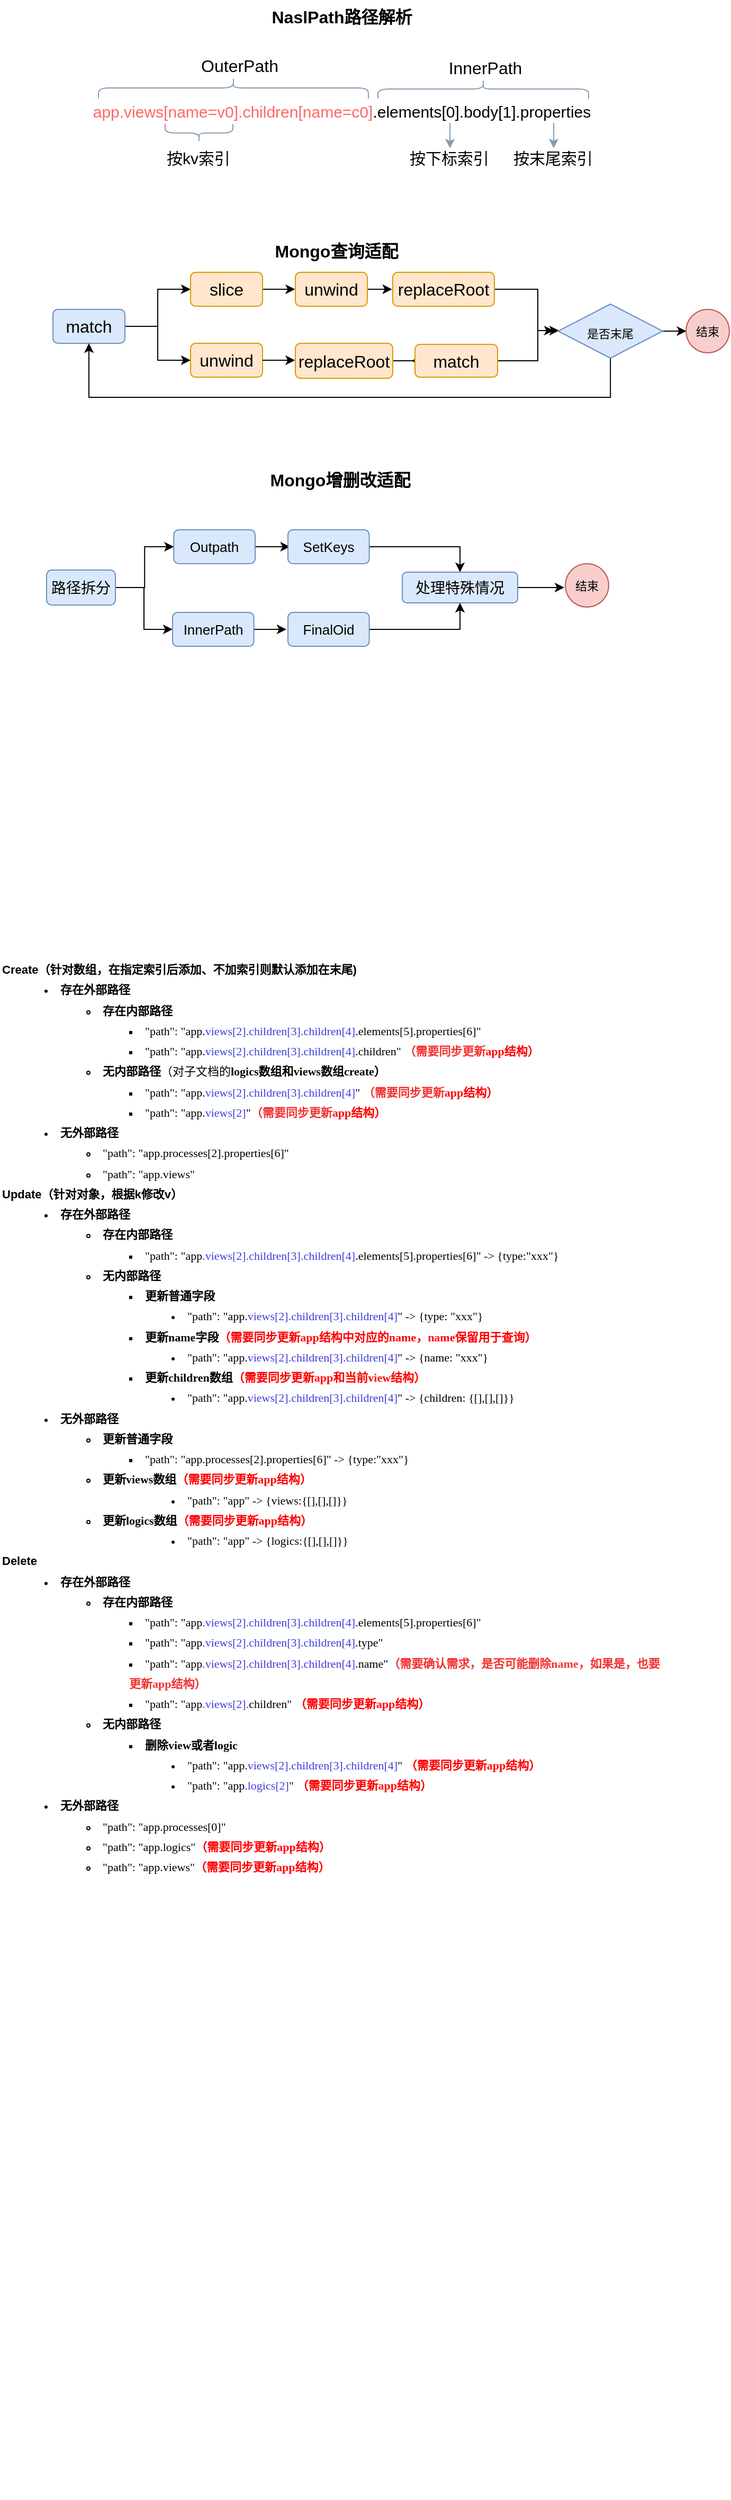 <mxfile version="20.2.3" type="github">
  <diagram id="Jn24E1RUyDSyy-6pW9ys" name="第 1 页">
    <mxGraphModel dx="1422" dy="762" grid="0" gridSize="10" guides="1" tooltips="1" connect="1" arrows="1" fold="1" page="1" pageScale="1" pageWidth="827" pageHeight="1169" math="0" shadow="0">
      <root>
        <mxCell id="0" />
        <mxCell id="1" parent="0" />
        <mxCell id="cmWsQPbYwqsQAWTUAuRW-1" value="&lt;span style=&quot;font-size: 15px;&quot;&gt;&lt;font color=&quot;#ff6666&quot;&gt;app.views[name=v0].children[name=c0]&lt;/font&gt;.elements[0].body[1].properties&lt;/span&gt;" style="text;html=1;strokeColor=none;fillColor=none;align=center;verticalAlign=middle;whiteSpace=wrap;rounded=0;fontSize=15;" vertex="1" parent="1">
          <mxGeometry x="134" y="138" width="598" height="37" as="geometry" />
        </mxCell>
        <mxCell id="cmWsQPbYwqsQAWTUAuRW-2" value="" style="shape=curlyBracket;whiteSpace=wrap;html=1;rounded=1;flipH=1;fontSize=15;direction=south;strokeColor=#849CB3;" vertex="1" parent="1">
          <mxGeometry x="203" y="125" width="255" height="20" as="geometry" />
        </mxCell>
        <mxCell id="cmWsQPbYwqsQAWTUAuRW-3" value="" style="shape=curlyBracket;whiteSpace=wrap;html=1;rounded=1;flipH=1;fontSize=15;direction=south;strokeColor=#849CB3;" vertex="1" parent="1">
          <mxGeometry x="467" y="127" width="199" height="18" as="geometry" />
        </mxCell>
        <mxCell id="cmWsQPbYwqsQAWTUAuRW-4" value="&lt;font color=&quot;#000000&quot; style=&quot;font-weight: normal; font-size: 16px;&quot;&gt;OuterPath&lt;/font&gt;" style="text;strokeColor=none;fillColor=none;html=1;fontSize=24;fontStyle=1;verticalAlign=middle;align=center;fontColor=#FF6666;" vertex="1" parent="1">
          <mxGeometry x="286" y="98" width="100" height="27" as="geometry" />
        </mxCell>
        <mxCell id="cmWsQPbYwqsQAWTUAuRW-5" value="&lt;font color=&quot;#000000&quot; style=&quot;font-weight: normal; font-size: 16px;&quot;&gt;InnerPath&lt;/font&gt;" style="text;strokeColor=none;fillColor=none;html=1;fontSize=24;fontStyle=1;verticalAlign=middle;align=center;fontColor=#FF6666;" vertex="1" parent="1">
          <mxGeometry x="518" y="100" width="100" height="27" as="geometry" />
        </mxCell>
        <mxCell id="cmWsQPbYwqsQAWTUAuRW-6" value="" style="shape=curlyBracket;whiteSpace=wrap;html=1;rounded=1;flipH=1;fontSize=15;direction=south;flipV=1;strokeColor=#849CB3;" vertex="1" parent="1">
          <mxGeometry x="266" y="169" width="64" height="17" as="geometry" />
        </mxCell>
        <mxCell id="cmWsQPbYwqsQAWTUAuRW-7" value="&lt;span style=&quot;font-weight: normal;&quot;&gt;&lt;font style=&quot;font-size: 15px;&quot;&gt;按kv索引&lt;/font&gt;&lt;/span&gt;" style="text;strokeColor=none;fillColor=none;html=1;fontSize=24;fontStyle=1;verticalAlign=middle;align=center;fontColor=#000000;" vertex="1" parent="1">
          <mxGeometry x="255.5" y="186" width="83" height="26" as="geometry" />
        </mxCell>
        <mxCell id="cmWsQPbYwqsQAWTUAuRW-8" value="" style="endArrow=classic;html=1;rounded=0;fontSize=15;fontColor=#000000;exitX=0.669;exitY=0.995;exitDx=0;exitDy=0;exitPerimeter=0;strokeColor=#849CB3;strokeWidth=1;" edge="1" parent="1">
          <mxGeometry width="50" height="50" relative="1" as="geometry">
            <mxPoint x="535.062" y="167.815" as="sourcePoint" />
            <mxPoint x="535" y="192" as="targetPoint" />
          </mxGeometry>
        </mxCell>
        <mxCell id="cmWsQPbYwqsQAWTUAuRW-10" value="&lt;span style=&quot;font-weight: normal;&quot;&gt;&lt;font style=&quot;font-size: 15px;&quot;&gt;按下标索引&lt;/font&gt;&lt;/span&gt;" style="text;strokeColor=none;fillColor=none;html=1;fontSize=24;fontStyle=1;verticalAlign=middle;align=center;fontColor=#000000;" vertex="1" parent="1">
          <mxGeometry x="492" y="186" width="83" height="26" as="geometry" />
        </mxCell>
        <mxCell id="cmWsQPbYwqsQAWTUAuRW-11" value="" style="endArrow=classic;html=1;rounded=0;fontSize=15;fontColor=#000000;exitX=0.669;exitY=0.995;exitDx=0;exitDy=0;exitPerimeter=0;strokeColor=#849CB3;strokeWidth=1;" edge="1" parent="1">
          <mxGeometry width="50" height="50" relative="1" as="geometry">
            <mxPoint x="633.062" y="167.815" as="sourcePoint" />
            <mxPoint x="633" y="192" as="targetPoint" />
          </mxGeometry>
        </mxCell>
        <mxCell id="cmWsQPbYwqsQAWTUAuRW-12" value="&lt;span style=&quot;font-weight: normal;&quot;&gt;&lt;font style=&quot;font-size: 15px;&quot;&gt;按末尾索引&lt;/font&gt;&lt;/span&gt;" style="text;strokeColor=none;fillColor=none;html=1;fontSize=24;fontStyle=1;verticalAlign=middle;align=center;fontColor=#000000;" vertex="1" parent="1">
          <mxGeometry x="590" y="186" width="83" height="26" as="geometry" />
        </mxCell>
        <mxCell id="cmWsQPbYwqsQAWTUAuRW-13" value="&lt;article style=&quot;font-size: 11px;&quot; data-content=&quot;[{&amp;quot;type&amp;quot;:&amp;quot;block&amp;quot;,&amp;quot;id&amp;quot;:&amp;quot;h4mW-1654827969496&amp;quot;,&amp;quot;name&amp;quot;:&amp;quot;heading&amp;quot;,&amp;quot;data&amp;quot;:{&amp;quot;level&amp;quot;:&amp;quot;h4&amp;quot;,&amp;quot;style&amp;quot;:{&amp;quot;textIndent&amp;quot;:0}},&amp;quot;nodes&amp;quot;:[{&amp;quot;type&amp;quot;:&amp;quot;text&amp;quot;,&amp;quot;id&amp;quot;:&amp;quot;9vuN-1654827969495&amp;quot;,&amp;quot;leaves&amp;quot;:[{&amp;quot;text&amp;quot;:&amp;quot;Create&amp;quot;,&amp;quot;marks&amp;quot;:[]},{&amp;quot;text&amp;quot;:&amp;quot;（针对数组，在指定索引后添加、不加索引则默认添加在末尾)&amp;quot;,&amp;quot;marks&amp;quot;:[{&amp;quot;type&amp;quot;:&amp;quot;fontSize&amp;quot;,&amp;quot;value&amp;quot;:16}]}]}]},{&amp;quot;type&amp;quot;:&amp;quot;block&amp;quot;,&amp;quot;id&amp;quot;:&amp;quot;uEbM-1654831806512&amp;quot;,&amp;quot;name&amp;quot;:&amp;quot;list-item&amp;quot;,&amp;quot;data&amp;quot;:{&amp;quot;listId&amp;quot;:&amp;quot;CoeC-1654831922191&amp;quot;,&amp;quot;listType&amp;quot;:&amp;quot;unordered&amp;quot;,&amp;quot;listLevel&amp;quot;:1,&amp;quot;style&amp;quot;:{}},&amp;quot;nodes&amp;quot;:[{&amp;quot;type&amp;quot;:&amp;quot;text&amp;quot;,&amp;quot;id&amp;quot;:&amp;quot;tRql-1654831806513&amp;quot;,&amp;quot;leaves&amp;quot;:[{&amp;quot;text&amp;quot;:&amp;quot;存在外部路径&amp;quot;,&amp;quot;marks&amp;quot;:[{&amp;quot;type&amp;quot;:&amp;quot;bold&amp;quot;}]}]}]},{&amp;quot;type&amp;quot;:&amp;quot;block&amp;quot;,&amp;quot;id&amp;quot;:&amp;quot;VHpc-1654852553771&amp;quot;,&amp;quot;name&amp;quot;:&amp;quot;list-item&amp;quot;,&amp;quot;data&amp;quot;:{&amp;quot;listId&amp;quot;:&amp;quot;CoeC-1654831922191&amp;quot;,&amp;quot;listType&amp;quot;:&amp;quot;unordered&amp;quot;,&amp;quot;listLevel&amp;quot;:2,&amp;quot;style&amp;quot;:{}},&amp;quot;nodes&amp;quot;:[{&amp;quot;type&amp;quot;:&amp;quot;text&amp;quot;,&amp;quot;id&amp;quot;:&amp;quot;LAkH-1654852553770&amp;quot;,&amp;quot;leaves&amp;quot;:[{&amp;quot;text&amp;quot;:&amp;quot;存在内部路径&amp;quot;,&amp;quot;marks&amp;quot;:[{&amp;quot;type&amp;quot;:&amp;quot;bold&amp;quot;}]}]}]},{&amp;quot;type&amp;quot;:&amp;quot;block&amp;quot;,&amp;quot;id&amp;quot;:&amp;quot;Yjvo-1654852340975&amp;quot;,&amp;quot;name&amp;quot;:&amp;quot;list-item&amp;quot;,&amp;quot;data&amp;quot;:{&amp;quot;listId&amp;quot;:&amp;quot;CoeC-1654831922191&amp;quot;,&amp;quot;listType&amp;quot;:&amp;quot;unordered&amp;quot;,&amp;quot;listLevel&amp;quot;:3,&amp;quot;style&amp;quot;:{}},&amp;quot;nodes&amp;quot;:[{&amp;quot;type&amp;quot;:&amp;quot;text&amp;quot;,&amp;quot;id&amp;quot;:&amp;quot;ckNp-1654852340974&amp;quot;,&amp;quot;leaves&amp;quot;:[{&amp;quot;text&amp;quot;:&amp;quot;\&amp;quot;path\&amp;quot;:&amp;nbsp;\&amp;quot;&amp;quot;,&amp;quot;marks&amp;quot;:[]},{&amp;quot;text&amp;quot;:&amp;quot;app.&amp;quot;,&amp;quot;marks&amp;quot;:[{&amp;quot;type&amp;quot;:&amp;quot;color&amp;quot;,&amp;quot;value&amp;quot;:&amp;quot;#000000&amp;quot;}]},{&amp;quot;text&amp;quot;:&amp;quot;views[2].children[3].children[4]&amp;quot;,&amp;quot;marks&amp;quot;:[{&amp;quot;type&amp;quot;:&amp;quot;color&amp;quot;,&amp;quot;value&amp;quot;:&amp;quot;#403ED6&amp;quot;}]},{&amp;quot;text&amp;quot;:&amp;quot;.elements[5].properties[6]\&amp;quot;&amp;nbsp;&amp;nbsp;&amp;nbsp;&amp;quot;,&amp;quot;marks&amp;quot;:[]}]}]},{&amp;quot;type&amp;quot;:&amp;quot;block&amp;quot;,&amp;quot;id&amp;quot;:&amp;quot;pjT1-1655970633241&amp;quot;,&amp;quot;name&amp;quot;:&amp;quot;list-item&amp;quot;,&amp;quot;data&amp;quot;:{&amp;quot;listId&amp;quot;:&amp;quot;CoeC-1654831922191&amp;quot;,&amp;quot;listType&amp;quot;:&amp;quot;unordered&amp;quot;,&amp;quot;listLevel&amp;quot;:3,&amp;quot;style&amp;quot;:{}},&amp;quot;nodes&amp;quot;:[{&amp;quot;type&amp;quot;:&amp;quot;text&amp;quot;,&amp;quot;id&amp;quot;:&amp;quot;FykS-1655970633239&amp;quot;,&amp;quot;leaves&amp;quot;:[{&amp;quot;text&amp;quot;:&amp;quot;\&amp;quot;path\&amp;quot;:&amp;nbsp;\&amp;quot;&amp;quot;,&amp;quot;marks&amp;quot;:[]},{&amp;quot;text&amp;quot;:&amp;quot;app.&amp;quot;,&amp;quot;marks&amp;quot;:[{&amp;quot;type&amp;quot;:&amp;quot;color&amp;quot;,&amp;quot;value&amp;quot;:&amp;quot;#000000&amp;quot;}]},{&amp;quot;text&amp;quot;:&amp;quot;views[2].children[3].children[4]&amp;quot;,&amp;quot;marks&amp;quot;:[{&amp;quot;type&amp;quot;:&amp;quot;color&amp;quot;,&amp;quot;value&amp;quot;:&amp;quot;#403ED6&amp;quot;}]},{&amp;quot;text&amp;quot;:&amp;quot;.children\&amp;quot;&amp;nbsp;&amp;nbsp;&amp;nbsp;&amp;quot;,&amp;quot;marks&amp;quot;:[]},{&amp;quot;text&amp;quot;:&amp;quot;（需要同步更新&amp;quot;,&amp;quot;marks&amp;quot;:[{&amp;quot;type&amp;quot;:&amp;quot;color&amp;quot;,&amp;quot;value&amp;quot;:&amp;quot;#F33232&amp;quot;},{&amp;quot;type&amp;quot;:&amp;quot;bold&amp;quot;}]},{&amp;quot;text&amp;quot;:&amp;quot;app结构）&amp;quot;,&amp;quot;marks&amp;quot;:[{&amp;quot;type&amp;quot;:&amp;quot;color&amp;quot;,&amp;quot;value&amp;quot;:&amp;quot;#FF0001&amp;quot;},{&amp;quot;type&amp;quot;:&amp;quot;bold&amp;quot;}]}]}]},{&amp;quot;type&amp;quot;:&amp;quot;block&amp;quot;,&amp;quot;id&amp;quot;:&amp;quot;vMn3-1654852566551&amp;quot;,&amp;quot;name&amp;quot;:&amp;quot;list-item&amp;quot;,&amp;quot;data&amp;quot;:{&amp;quot;listId&amp;quot;:&amp;quot;CoeC-1654831922191&amp;quot;,&amp;quot;listType&amp;quot;:&amp;quot;unordered&amp;quot;,&amp;quot;listLevel&amp;quot;:2,&amp;quot;style&amp;quot;:{}},&amp;quot;nodes&amp;quot;:[{&amp;quot;type&amp;quot;:&amp;quot;text&amp;quot;,&amp;quot;id&amp;quot;:&amp;quot;c8Jr-1654852566550&amp;quot;,&amp;quot;leaves&amp;quot;:[{&amp;quot;text&amp;quot;:&amp;quot;无内部路径&amp;quot;,&amp;quot;marks&amp;quot;:[{&amp;quot;type&amp;quot;:&amp;quot;bold&amp;quot;}]},{&amp;quot;text&amp;quot;:&amp;quot;（对子文档的&amp;quot;,&amp;quot;marks&amp;quot;:[]},{&amp;quot;text&amp;quot;:&amp;quot;logics数组和views数组create）&amp;quot;,&amp;quot;marks&amp;quot;:[{&amp;quot;type&amp;quot;:&amp;quot;bold&amp;quot;}]}]}]},{&amp;quot;type&amp;quot;:&amp;quot;block&amp;quot;,&amp;quot;id&amp;quot;:&amp;quot;9YuJ-1654831926306&amp;quot;,&amp;quot;name&amp;quot;:&amp;quot;list-item&amp;quot;,&amp;quot;data&amp;quot;:{&amp;quot;listId&amp;quot;:&amp;quot;CoeC-1654831922191&amp;quot;,&amp;quot;listType&amp;quot;:&amp;quot;unordered&amp;quot;,&amp;quot;listLevel&amp;quot;:3,&amp;quot;style&amp;quot;:{}},&amp;quot;nodes&amp;quot;:[{&amp;quot;type&amp;quot;:&amp;quot;text&amp;quot;,&amp;quot;id&amp;quot;:&amp;quot;rtAr-1654831926305&amp;quot;,&amp;quot;leaves&amp;quot;:[{&amp;quot;text&amp;quot;:&amp;quot;\&amp;quot;path\&amp;quot;:&amp;nbsp;&amp;quot;,&amp;quot;marks&amp;quot;:[]},{&amp;quot;text&amp;quot;:&amp;quot;\&amp;quot;app.&amp;quot;,&amp;quot;marks&amp;quot;:[{&amp;quot;type&amp;quot;:&amp;quot;color&amp;quot;,&amp;quot;value&amp;quot;:&amp;quot;#000000&amp;quot;}]},{&amp;quot;text&amp;quot;:&amp;quot;views[2].children[3].children[4]&amp;quot;,&amp;quot;marks&amp;quot;:[{&amp;quot;type&amp;quot;:&amp;quot;color&amp;quot;,&amp;quot;value&amp;quot;:&amp;quot;#403ED6&amp;quot;}]},{&amp;quot;text&amp;quot;:&amp;quot;\&amp;quot;&amp;nbsp;&amp;quot;,&amp;quot;marks&amp;quot;:[]},{&amp;quot;text&amp;quot;:&amp;quot;（需要同步更新&amp;quot;,&amp;quot;marks&amp;quot;:[{&amp;quot;type&amp;quot;:&amp;quot;color&amp;quot;,&amp;quot;value&amp;quot;:&amp;quot;#F33232&amp;quot;},{&amp;quot;type&amp;quot;:&amp;quot;bold&amp;quot;}]},{&amp;quot;text&amp;quot;:&amp;quot;app结构）&amp;quot;,&amp;quot;marks&amp;quot;:[{&amp;quot;type&amp;quot;:&amp;quot;color&amp;quot;,&amp;quot;value&amp;quot;:&amp;quot;#FF0001&amp;quot;},{&amp;quot;type&amp;quot;:&amp;quot;bold&amp;quot;}]}]}]},{&amp;quot;type&amp;quot;:&amp;quot;block&amp;quot;,&amp;quot;id&amp;quot;:&amp;quot;sKZz-1655974450891&amp;quot;,&amp;quot;name&amp;quot;:&amp;quot;list-item&amp;quot;,&amp;quot;data&amp;quot;:{&amp;quot;listId&amp;quot;:&amp;quot;CoeC-1654831922191&amp;quot;,&amp;quot;listType&amp;quot;:&amp;quot;unordered&amp;quot;,&amp;quot;listLevel&amp;quot;:3,&amp;quot;style&amp;quot;:{}},&amp;quot;nodes&amp;quot;:[{&amp;quot;type&amp;quot;:&amp;quot;text&amp;quot;,&amp;quot;id&amp;quot;:&amp;quot;5Uis-1655974450889&amp;quot;,&amp;quot;leaves&amp;quot;:[{&amp;quot;text&amp;quot;:&amp;quot;\&amp;quot;path\&amp;quot;:&amp;nbsp;&amp;quot;,&amp;quot;marks&amp;quot;:[]},{&amp;quot;text&amp;quot;:&amp;quot;\&amp;quot;app.&amp;quot;,&amp;quot;marks&amp;quot;:[{&amp;quot;type&amp;quot;:&amp;quot;color&amp;quot;,&amp;quot;value&amp;quot;:&amp;quot;#000000&amp;quot;}]},{&amp;quot;text&amp;quot;:&amp;quot;views[2]&amp;quot;,&amp;quot;marks&amp;quot;:[{&amp;quot;type&amp;quot;:&amp;quot;color&amp;quot;,&amp;quot;value&amp;quot;:&amp;quot;#403ED6&amp;quot;}]},{&amp;quot;text&amp;quot;:&amp;quot;\&amp;quot;&amp;quot;,&amp;quot;marks&amp;quot;:[]},{&amp;quot;text&amp;quot;:&amp;quot;（需要同步更新&amp;quot;,&amp;quot;marks&amp;quot;:[{&amp;quot;type&amp;quot;:&amp;quot;color&amp;quot;,&amp;quot;value&amp;quot;:&amp;quot;#F33232&amp;quot;},{&amp;quot;type&amp;quot;:&amp;quot;bold&amp;quot;}]},{&amp;quot;text&amp;quot;:&amp;quot;app结构）&amp;quot;,&amp;quot;marks&amp;quot;:[{&amp;quot;type&amp;quot;:&amp;quot;color&amp;quot;,&amp;quot;value&amp;quot;:&amp;quot;#FF0001&amp;quot;},{&amp;quot;type&amp;quot;:&amp;quot;bold&amp;quot;}]}]}]},{&amp;quot;type&amp;quot;:&amp;quot;block&amp;quot;,&amp;quot;id&amp;quot;:&amp;quot;ajCJ-1654852239640&amp;quot;,&amp;quot;name&amp;quot;:&amp;quot;list-item&amp;quot;,&amp;quot;data&amp;quot;:{&amp;quot;listId&amp;quot;:&amp;quot;CoeC-1654831922191&amp;quot;,&amp;quot;listType&amp;quot;:&amp;quot;unordered&amp;quot;,&amp;quot;listLevel&amp;quot;:1,&amp;quot;style&amp;quot;:{}},&amp;quot;nodes&amp;quot;:[{&amp;quot;type&amp;quot;:&amp;quot;text&amp;quot;,&amp;quot;id&amp;quot;:&amp;quot;jq3B-1654852239638&amp;quot;,&amp;quot;leaves&amp;quot;:[{&amp;quot;text&amp;quot;:&amp;quot;无外部路径&amp;quot;,&amp;quot;marks&amp;quot;:[{&amp;quot;type&amp;quot;:&amp;quot;bold&amp;quot;}]}]}]},{&amp;quot;type&amp;quot;:&amp;quot;block&amp;quot;,&amp;quot;id&amp;quot;:&amp;quot;iw5i-1654852249444&amp;quot;,&amp;quot;name&amp;quot;:&amp;quot;list-item&amp;quot;,&amp;quot;data&amp;quot;:{&amp;quot;listId&amp;quot;:&amp;quot;CoeC-1654831922191&amp;quot;,&amp;quot;listType&amp;quot;:&amp;quot;unordered&amp;quot;,&amp;quot;listLevel&amp;quot;:2,&amp;quot;style&amp;quot;:{}},&amp;quot;nodes&amp;quot;:[{&amp;quot;type&amp;quot;:&amp;quot;text&amp;quot;,&amp;quot;id&amp;quot;:&amp;quot;rSrA-1654852249443&amp;quot;,&amp;quot;leaves&amp;quot;:[{&amp;quot;text&amp;quot;:&amp;quot;\&amp;quot;path\&amp;quot;:&amp;nbsp;\&amp;quot;&amp;quot;,&amp;quot;marks&amp;quot;:[]},{&amp;quot;text&amp;quot;:&amp;quot;app&amp;quot;,&amp;quot;marks&amp;quot;:[{&amp;quot;type&amp;quot;:&amp;quot;color&amp;quot;,&amp;quot;value&amp;quot;:&amp;quot;#000000&amp;quot;}]},{&amp;quot;text&amp;quot;:&amp;quot;.processes[2].properties[6]\&amp;quot;&amp;quot;,&amp;quot;marks&amp;quot;:[]}]}]},{&amp;quot;type&amp;quot;:&amp;quot;block&amp;quot;,&amp;quot;id&amp;quot;:&amp;quot;QyKt-1655970703881&amp;quot;,&amp;quot;name&amp;quot;:&amp;quot;list-item&amp;quot;,&amp;quot;data&amp;quot;:{&amp;quot;listId&amp;quot;:&amp;quot;CoeC-1654831922191&amp;quot;,&amp;quot;listType&amp;quot;:&amp;quot;unordered&amp;quot;,&amp;quot;listLevel&amp;quot;:2,&amp;quot;style&amp;quot;:{}},&amp;quot;nodes&amp;quot;:[{&amp;quot;type&amp;quot;:&amp;quot;text&amp;quot;,&amp;quot;id&amp;quot;:&amp;quot;TGlC-1655970703879&amp;quot;,&amp;quot;leaves&amp;quot;:[{&amp;quot;text&amp;quot;:&amp;quot;\&amp;quot;path\&amp;quot;:&amp;nbsp;\&amp;quot;app.views\&amp;quot;&amp;nbsp;&amp;quot;,&amp;quot;marks&amp;quot;:[]}]}]},{&amp;quot;type&amp;quot;:&amp;quot;block&amp;quot;,&amp;quot;id&amp;quot;:&amp;quot;qV5n-1654830006968&amp;quot;,&amp;quot;name&amp;quot;:&amp;quot;paragraph&amp;quot;,&amp;quot;data&amp;quot;:{&amp;quot;style&amp;quot;:{}},&amp;quot;nodes&amp;quot;:[{&amp;quot;type&amp;quot;:&amp;quot;text&amp;quot;,&amp;quot;id&amp;quot;:&amp;quot;Qmv3-1654830006967&amp;quot;,&amp;quot;leaves&amp;quot;:[{&amp;quot;text&amp;quot;:&amp;quot;&amp;quot;,&amp;quot;marks&amp;quot;:[]}]}]},{&amp;quot;type&amp;quot;:&amp;quot;block&amp;quot;,&amp;quot;id&amp;quot;:&amp;quot;DyAT-1654830376068&amp;quot;,&amp;quot;name&amp;quot;:&amp;quot;heading&amp;quot;,&amp;quot;data&amp;quot;:{&amp;quot;level&amp;quot;:&amp;quot;h4&amp;quot;,&amp;quot;style&amp;quot;:{&amp;quot;textIndent&amp;quot;:0}},&amp;quot;nodes&amp;quot;:[{&amp;quot;type&amp;quot;:&amp;quot;text&amp;quot;,&amp;quot;id&amp;quot;:&amp;quot;jNmJ-1654830376067&amp;quot;,&amp;quot;leaves&amp;quot;:[{&amp;quot;text&amp;quot;:&amp;quot;Update&amp;quot;,&amp;quot;marks&amp;quot;:[]},{&amp;quot;text&amp;quot;:&amp;quot;（针对对象，根据k修改v）&amp;quot;,&amp;quot;marks&amp;quot;:[{&amp;quot;type&amp;quot;:&amp;quot;fontSize&amp;quot;,&amp;quot;value&amp;quot;:16}]}]}]},{&amp;quot;type&amp;quot;:&amp;quot;block&amp;quot;,&amp;quot;id&amp;quot;:&amp;quot;DmAq-1654831860884&amp;quot;,&amp;quot;name&amp;quot;:&amp;quot;list-item&amp;quot;,&amp;quot;data&amp;quot;:{&amp;quot;listId&amp;quot;:&amp;quot;SZ6Y-1654831858152&amp;quot;,&amp;quot;listType&amp;quot;:&amp;quot;unordered&amp;quot;,&amp;quot;listLevel&amp;quot;:1,&amp;quot;style&amp;quot;:{}},&amp;quot;nodes&amp;quot;:[{&amp;quot;type&amp;quot;:&amp;quot;text&amp;quot;,&amp;quot;id&amp;quot;:&amp;quot;HaqQ-1654831860882&amp;quot;,&amp;quot;leaves&amp;quot;:[{&amp;quot;text&amp;quot;:&amp;quot;存在外部路径&amp;quot;,&amp;quot;marks&amp;quot;:[{&amp;quot;type&amp;quot;:&amp;quot;bold&amp;quot;}]}]}]},{&amp;quot;type&amp;quot;:&amp;quot;block&amp;quot;,&amp;quot;id&amp;quot;:&amp;quot;gfTB-1654856538833&amp;quot;,&amp;quot;name&amp;quot;:&amp;quot;list-item&amp;quot;,&amp;quot;data&amp;quot;:{&amp;quot;listId&amp;quot;:&amp;quot;kI81-1654856538822&amp;quot;,&amp;quot;listType&amp;quot;:&amp;quot;unordered&amp;quot;,&amp;quot;listLevel&amp;quot;:2,&amp;quot;style&amp;quot;:{},&amp;quot;version&amp;quot;:1},&amp;quot;nodes&amp;quot;:[{&amp;quot;type&amp;quot;:&amp;quot;text&amp;quot;,&amp;quot;id&amp;quot;:&amp;quot;pXC1-1654856538834&amp;quot;,&amp;quot;leaves&amp;quot;:[{&amp;quot;text&amp;quot;:&amp;quot;存在内部路径&amp;quot;,&amp;quot;marks&amp;quot;:[{&amp;quot;type&amp;quot;:&amp;quot;bold&amp;quot;}]}]}]},{&amp;quot;type&amp;quot;:&amp;quot;block&amp;quot;,&amp;quot;id&amp;quot;:&amp;quot;EWcQ-1654856538835&amp;quot;,&amp;quot;name&amp;quot;:&amp;quot;list-item&amp;quot;,&amp;quot;data&amp;quot;:{&amp;quot;listId&amp;quot;:&amp;quot;kI81-1654856538822&amp;quot;,&amp;quot;listType&amp;quot;:&amp;quot;unordered&amp;quot;,&amp;quot;listLevel&amp;quot;:3,&amp;quot;style&amp;quot;:{},&amp;quot;version&amp;quot;:1},&amp;quot;nodes&amp;quot;:[{&amp;quot;type&amp;quot;:&amp;quot;text&amp;quot;,&amp;quot;id&amp;quot;:&amp;quot;j5o9-1654856538836&amp;quot;,&amp;quot;leaves&amp;quot;:[{&amp;quot;text&amp;quot;:&amp;quot;\&amp;quot;path\&amp;quot;:&amp;nbsp;\&amp;quot;app&amp;quot;,&amp;quot;marks&amp;quot;:[]},{&amp;quot;text&amp;quot;:&amp;quot;.views[2].children[3].children[4]&amp;quot;,&amp;quot;marks&amp;quot;:[{&amp;quot;type&amp;quot;:&amp;quot;color&amp;quot;,&amp;quot;value&amp;quot;:&amp;quot;#403ED6&amp;quot;}]},{&amp;quot;text&amp;quot;:&amp;quot;.elements[5].properties[6]\&amp;quot;&amp;nbsp;&amp;nbsp;&amp;nbsp;-&gt;&amp;nbsp;{type:\&amp;quot;xxx\&amp;quot;}&amp;quot;,&amp;quot;marks&amp;quot;:[]}]}]},{&amp;quot;type&amp;quot;:&amp;quot;block&amp;quot;,&amp;quot;id&amp;quot;:&amp;quot;Kp0D-1654856538838&amp;quot;,&amp;quot;name&amp;quot;:&amp;quot;list-item&amp;quot;,&amp;quot;data&amp;quot;:{&amp;quot;listId&amp;quot;:&amp;quot;kI81-1654856538822&amp;quot;,&amp;quot;listType&amp;quot;:&amp;quot;unordered&amp;quot;,&amp;quot;listLevel&amp;quot;:2,&amp;quot;style&amp;quot;:{},&amp;quot;version&amp;quot;:1},&amp;quot;nodes&amp;quot;:[{&amp;quot;type&amp;quot;:&amp;quot;text&amp;quot;,&amp;quot;id&amp;quot;:&amp;quot;SDcW-1654856538839&amp;quot;,&amp;quot;leaves&amp;quot;:[{&amp;quot;text&amp;quot;:&amp;quot;无内部路径&amp;quot;,&amp;quot;marks&amp;quot;:[{&amp;quot;type&amp;quot;:&amp;quot;bold&amp;quot;}]}]}]},{&amp;quot;type&amp;quot;:&amp;quot;block&amp;quot;,&amp;quot;id&amp;quot;:&amp;quot;39tJ-1654856736598&amp;quot;,&amp;quot;name&amp;quot;:&amp;quot;list-item&amp;quot;,&amp;quot;data&amp;quot;:{&amp;quot;listId&amp;quot;:&amp;quot;kI81-1654856538822&amp;quot;,&amp;quot;listType&amp;quot;:&amp;quot;unordered&amp;quot;,&amp;quot;listLevel&amp;quot;:3,&amp;quot;style&amp;quot;:{},&amp;quot;version&amp;quot;:1},&amp;quot;nodes&amp;quot;:[{&amp;quot;type&amp;quot;:&amp;quot;text&amp;quot;,&amp;quot;id&amp;quot;:&amp;quot;g7Zk-1654856736597&amp;quot;,&amp;quot;leaves&amp;quot;:[{&amp;quot;text&amp;quot;:&amp;quot;更新普通字段&amp;quot;,&amp;quot;marks&amp;quot;:[{&amp;quot;type&amp;quot;:&amp;quot;bold&amp;quot;}]}]}]},{&amp;quot;type&amp;quot;:&amp;quot;block&amp;quot;,&amp;quot;id&amp;quot;:&amp;quot;frn4-1654862693709&amp;quot;,&amp;quot;name&amp;quot;:&amp;quot;list-item&amp;quot;,&amp;quot;data&amp;quot;:{&amp;quot;listId&amp;quot;:&amp;quot;kI81-1654856538822&amp;quot;,&amp;quot;listType&amp;quot;:&amp;quot;unordered&amp;quot;,&amp;quot;listLevel&amp;quot;:4,&amp;quot;style&amp;quot;:{},&amp;quot;version&amp;quot;:1},&amp;quot;nodes&amp;quot;:[{&amp;quot;type&amp;quot;:&amp;quot;text&amp;quot;,&amp;quot;id&amp;quot;:&amp;quot;1t6i-1654862693707&amp;quot;,&amp;quot;leaves&amp;quot;:[{&amp;quot;text&amp;quot;:&amp;quot;\&amp;quot;path\&amp;quot;:&amp;nbsp;\&amp;quot;app.&amp;quot;,&amp;quot;marks&amp;quot;:[]},{&amp;quot;text&amp;quot;:&amp;quot;views[2].children[3].children[4]&amp;quot;,&amp;quot;marks&amp;quot;:[{&amp;quot;type&amp;quot;:&amp;quot;color&amp;quot;,&amp;quot;value&amp;quot;:&amp;quot;#403ED6&amp;quot;}]},{&amp;quot;text&amp;quot;:&amp;quot;\&amp;quot;&amp;nbsp;&amp;nbsp;-&gt;&amp;nbsp;{type:&amp;nbsp;\&amp;quot;xxx\&amp;quot;}&amp;quot;,&amp;quot;marks&amp;quot;:[]}]}]},{&amp;quot;type&amp;quot;:&amp;quot;block&amp;quot;,&amp;quot;id&amp;quot;:&amp;quot;G9GY-1654863769545&amp;quot;,&amp;quot;name&amp;quot;:&amp;quot;list-item&amp;quot;,&amp;quot;data&amp;quot;:{&amp;quot;listId&amp;quot;:&amp;quot;kI81-1654856538822&amp;quot;,&amp;quot;listType&amp;quot;:&amp;quot;unordered&amp;quot;,&amp;quot;listLevel&amp;quot;:3,&amp;quot;style&amp;quot;:{},&amp;quot;version&amp;quot;:1},&amp;quot;nodes&amp;quot;:[{&amp;quot;type&amp;quot;:&amp;quot;text&amp;quot;,&amp;quot;id&amp;quot;:&amp;quot;5f8s-1654863769543&amp;quot;,&amp;quot;leaves&amp;quot;:[{&amp;quot;text&amp;quot;:&amp;quot;更新name字段&amp;quot;,&amp;quot;marks&amp;quot;:[{&amp;quot;type&amp;quot;:&amp;quot;bold&amp;quot;}]},{&amp;quot;text&amp;quot;:&amp;quot;（需要同步更新app结构中对应的name，name保留用于查询）&amp;quot;,&amp;quot;marks&amp;quot;:[{&amp;quot;type&amp;quot;:&amp;quot;bold&amp;quot;},{&amp;quot;type&amp;quot;:&amp;quot;color&amp;quot;,&amp;quot;value&amp;quot;:&amp;quot;#FF0001&amp;quot;}]}]}]},{&amp;quot;type&amp;quot;:&amp;quot;block&amp;quot;,&amp;quot;id&amp;quot;:&amp;quot;YPfZ-1654863793504&amp;quot;,&amp;quot;name&amp;quot;:&amp;quot;list-item&amp;quot;,&amp;quot;data&amp;quot;:{&amp;quot;listId&amp;quot;:&amp;quot;kI81-1654856538822&amp;quot;,&amp;quot;listType&amp;quot;:&amp;quot;unordered&amp;quot;,&amp;quot;listLevel&amp;quot;:4,&amp;quot;style&amp;quot;:{},&amp;quot;version&amp;quot;:1},&amp;quot;nodes&amp;quot;:[{&amp;quot;type&amp;quot;:&amp;quot;text&amp;quot;,&amp;quot;id&amp;quot;:&amp;quot;UUhD-1654863793503&amp;quot;,&amp;quot;leaves&amp;quot;:[{&amp;quot;text&amp;quot;:&amp;quot;\&amp;quot;path\&amp;quot;:&amp;nbsp;\&amp;quot;app.&amp;quot;,&amp;quot;marks&amp;quot;:[]},{&amp;quot;text&amp;quot;:&amp;quot;views[2].children[3].children[4]&amp;quot;,&amp;quot;marks&amp;quot;:[{&amp;quot;type&amp;quot;:&amp;quot;color&amp;quot;,&amp;quot;value&amp;quot;:&amp;quot;#403ED6&amp;quot;}]},{&amp;quot;text&amp;quot;:&amp;quot;\&amp;quot;&amp;nbsp;&amp;nbsp;-&gt;&amp;nbsp;{name:&amp;nbsp;\&amp;quot;xxx\&amp;quot;}&amp;quot;,&amp;quot;marks&amp;quot;:[]}]}]},{&amp;quot;type&amp;quot;:&amp;quot;block&amp;quot;,&amp;quot;id&amp;quot;:&amp;quot;3b1M-1654856739055&amp;quot;,&amp;quot;name&amp;quot;:&amp;quot;list-item&amp;quot;,&amp;quot;data&amp;quot;:{&amp;quot;listId&amp;quot;:&amp;quot;kI81-1654856538822&amp;quot;,&amp;quot;listType&amp;quot;:&amp;quot;unordered&amp;quot;,&amp;quot;listLevel&amp;quot;:3,&amp;quot;style&amp;quot;:{},&amp;quot;version&amp;quot;:1},&amp;quot;nodes&amp;quot;:[{&amp;quot;type&amp;quot;:&amp;quot;text&amp;quot;,&amp;quot;id&amp;quot;:&amp;quot;VKd4-1654856739054&amp;quot;,&amp;quot;leaves&amp;quot;:[{&amp;quot;text&amp;quot;:&amp;quot;更新children数组&amp;quot;,&amp;quot;marks&amp;quot;:[{&amp;quot;type&amp;quot;:&amp;quot;bold&amp;quot;}]},{&amp;quot;text&amp;quot;:&amp;quot;（需要同步更新app和当前view结构）&amp;quot;,&amp;quot;marks&amp;quot;:[{&amp;quot;type&amp;quot;:&amp;quot;color&amp;quot;,&amp;quot;value&amp;quot;:&amp;quot;#FF0001&amp;quot;},{&amp;quot;type&amp;quot;:&amp;quot;bold&amp;quot;}]}]}]},{&amp;quot;type&amp;quot;:&amp;quot;block&amp;quot;,&amp;quot;id&amp;quot;:&amp;quot;RbKU-1654856765211&amp;quot;,&amp;quot;name&amp;quot;:&amp;quot;list-item&amp;quot;,&amp;quot;data&amp;quot;:{&amp;quot;listId&amp;quot;:&amp;quot;kI81-1654856538822&amp;quot;,&amp;quot;listType&amp;quot;:&amp;quot;unordered&amp;quot;,&amp;quot;listLevel&amp;quot;:4,&amp;quot;style&amp;quot;:{},&amp;quot;version&amp;quot;:1},&amp;quot;nodes&amp;quot;:[{&amp;quot;type&amp;quot;:&amp;quot;text&amp;quot;,&amp;quot;id&amp;quot;:&amp;quot;aPsD-1654856765210&amp;quot;,&amp;quot;leaves&amp;quot;:[{&amp;quot;text&amp;quot;:&amp;quot;\&amp;quot;path\&amp;quot;:&amp;nbsp;\&amp;quot;app.&amp;quot;,&amp;quot;marks&amp;quot;:[]},{&amp;quot;text&amp;quot;:&amp;quot;views[2].children[3].children[4]&amp;quot;,&amp;quot;marks&amp;quot;:[{&amp;quot;type&amp;quot;:&amp;quot;color&amp;quot;,&amp;quot;value&amp;quot;:&amp;quot;#403ED6&amp;quot;}]},{&amp;quot;text&amp;quot;:&amp;quot;\&amp;quot;&amp;nbsp;&amp;nbsp;&amp;nbsp;&amp;nbsp;-&gt;&amp;nbsp;{children:&amp;nbsp;{[],[],[]}}&amp;quot;,&amp;quot;marks&amp;quot;:[]}]}]},{&amp;quot;type&amp;quot;:&amp;quot;block&amp;quot;,&amp;quot;id&amp;quot;:&amp;quot;EK1r-1654856538842&amp;quot;,&amp;quot;name&amp;quot;:&amp;quot;list-item&amp;quot;,&amp;quot;data&amp;quot;:{&amp;quot;listId&amp;quot;:&amp;quot;kI81-1654856538822&amp;quot;,&amp;quot;listType&amp;quot;:&amp;quot;unordered&amp;quot;,&amp;quot;listLevel&amp;quot;:1,&amp;quot;style&amp;quot;:{},&amp;quot;version&amp;quot;:1},&amp;quot;nodes&amp;quot;:[{&amp;quot;type&amp;quot;:&amp;quot;text&amp;quot;,&amp;quot;id&amp;quot;:&amp;quot;xP80-1654856538843&amp;quot;,&amp;quot;leaves&amp;quot;:[{&amp;quot;text&amp;quot;:&amp;quot;无外部路径&amp;quot;,&amp;quot;marks&amp;quot;:[{&amp;quot;type&amp;quot;:&amp;quot;bold&amp;quot;}]}]}]},{&amp;quot;type&amp;quot;:&amp;quot;block&amp;quot;,&amp;quot;id&amp;quot;:&amp;quot;hNFF-1654863145846&amp;quot;,&amp;quot;name&amp;quot;:&amp;quot;list-item&amp;quot;,&amp;quot;data&amp;quot;:{&amp;quot;listId&amp;quot;:&amp;quot;kI81-1654856538822&amp;quot;,&amp;quot;listType&amp;quot;:&amp;quot;unordered&amp;quot;,&amp;quot;listLevel&amp;quot;:2,&amp;quot;style&amp;quot;:{},&amp;quot;version&amp;quot;:1},&amp;quot;nodes&amp;quot;:[{&amp;quot;type&amp;quot;:&amp;quot;text&amp;quot;,&amp;quot;id&amp;quot;:&amp;quot;z4bF-1654863145845&amp;quot;,&amp;quot;leaves&amp;quot;:[{&amp;quot;text&amp;quot;:&amp;quot;更新普通字段&amp;quot;,&amp;quot;marks&amp;quot;:[{&amp;quot;type&amp;quot;:&amp;quot;bold&amp;quot;}]}]}]},{&amp;quot;type&amp;quot;:&amp;quot;block&amp;quot;,&amp;quot;id&amp;quot;:&amp;quot;wRf0-1654856538844&amp;quot;,&amp;quot;name&amp;quot;:&amp;quot;list-item&amp;quot;,&amp;quot;data&amp;quot;:{&amp;quot;listId&amp;quot;:&amp;quot;kI81-1654856538822&amp;quot;,&amp;quot;listType&amp;quot;:&amp;quot;unordered&amp;quot;,&amp;quot;listLevel&amp;quot;:3,&amp;quot;style&amp;quot;:{},&amp;quot;version&amp;quot;:1},&amp;quot;nodes&amp;quot;:[{&amp;quot;type&amp;quot;:&amp;quot;text&amp;quot;,&amp;quot;id&amp;quot;:&amp;quot;A3T8-1654856538845&amp;quot;,&amp;quot;leaves&amp;quot;:[{&amp;quot;text&amp;quot;:&amp;quot;\&amp;quot;path\&amp;quot;:&amp;nbsp;\&amp;quot;app.processes[2].properties[6]\&amp;quot;&amp;nbsp;-&gt;&amp;nbsp;{type:\&amp;quot;xxx\&amp;quot;}&amp;quot;,&amp;quot;marks&amp;quot;:[]}]}]},{&amp;quot;type&amp;quot;:&amp;quot;block&amp;quot;,&amp;quot;id&amp;quot;:&amp;quot;t1Nf-1654863086277&amp;quot;,&amp;quot;name&amp;quot;:&amp;quot;list-item&amp;quot;,&amp;quot;data&amp;quot;:{&amp;quot;listId&amp;quot;:&amp;quot;kI81-1654856538822&amp;quot;,&amp;quot;listType&amp;quot;:&amp;quot;unordered&amp;quot;,&amp;quot;listLevel&amp;quot;:2,&amp;quot;style&amp;quot;:{},&amp;quot;version&amp;quot;:1},&amp;quot;nodes&amp;quot;:[{&amp;quot;type&amp;quot;:&amp;quot;text&amp;quot;,&amp;quot;id&amp;quot;:&amp;quot;rImM-1654863086276&amp;quot;,&amp;quot;leaves&amp;quot;:[{&amp;quot;text&amp;quot;:&amp;quot;更新views数组&amp;quot;,&amp;quot;marks&amp;quot;:[{&amp;quot;type&amp;quot;:&amp;quot;bold&amp;quot;}]},{&amp;quot;text&amp;quot;:&amp;quot;（需要同步更新app结构）&amp;quot;,&amp;quot;marks&amp;quot;:[{&amp;quot;type&amp;quot;:&amp;quot;bold&amp;quot;},{&amp;quot;type&amp;quot;:&amp;quot;color&amp;quot;,&amp;quot;value&amp;quot;:&amp;quot;#FF0001&amp;quot;}]}]}]},{&amp;quot;type&amp;quot;:&amp;quot;block&amp;quot;,&amp;quot;id&amp;quot;:&amp;quot;dBZi-1654856768395&amp;quot;,&amp;quot;name&amp;quot;:&amp;quot;list-item&amp;quot;,&amp;quot;data&amp;quot;:{&amp;quot;listId&amp;quot;:&amp;quot;f047-1654863086715&amp;quot;,&amp;quot;listType&amp;quot;:&amp;quot;unordered&amp;quot;,&amp;quot;listLevel&amp;quot;:4,&amp;quot;style&amp;quot;:{},&amp;quot;version&amp;quot;:1},&amp;quot;nodes&amp;quot;:[{&amp;quot;type&amp;quot;:&amp;quot;text&amp;quot;,&amp;quot;id&amp;quot;:&amp;quot;30ko-1654856768394&amp;quot;,&amp;quot;leaves&amp;quot;:[{&amp;quot;text&amp;quot;:&amp;quot;\&amp;quot;path\&amp;quot;:&amp;nbsp;\&amp;quot;app\&amp;quot;&amp;nbsp;-&gt;&amp;nbsp;{views:{[],[],[]}}&amp;quot;,&amp;quot;marks&amp;quot;:[]}]}]},{&amp;quot;type&amp;quot;:&amp;quot;block&amp;quot;,&amp;quot;id&amp;quot;:&amp;quot;IdbG-1654856749914&amp;quot;,&amp;quot;name&amp;quot;:&amp;quot;list-item&amp;quot;,&amp;quot;data&amp;quot;:{&amp;quot;listId&amp;quot;:&amp;quot;f047-1654863086715&amp;quot;,&amp;quot;listType&amp;quot;:&amp;quot;unordered&amp;quot;,&amp;quot;listLevel&amp;quot;:2,&amp;quot;style&amp;quot;:{},&amp;quot;version&amp;quot;:1},&amp;quot;nodes&amp;quot;:[{&amp;quot;type&amp;quot;:&amp;quot;text&amp;quot;,&amp;quot;id&amp;quot;:&amp;quot;h0ed-1654856749913&amp;quot;,&amp;quot;leaves&amp;quot;:[{&amp;quot;text&amp;quot;:&amp;quot;更新logics数组&amp;quot;,&amp;quot;marks&amp;quot;:[{&amp;quot;type&amp;quot;:&amp;quot;bold&amp;quot;}]},{&amp;quot;text&amp;quot;:&amp;quot;（需要同步更新app结构）&amp;quot;,&amp;quot;marks&amp;quot;:[{&amp;quot;type&amp;quot;:&amp;quot;bold&amp;quot;},{&amp;quot;type&amp;quot;:&amp;quot;color&amp;quot;,&amp;quot;value&amp;quot;:&amp;quot;#FF0001&amp;quot;}]}]}]},{&amp;quot;type&amp;quot;:&amp;quot;block&amp;quot;,&amp;quot;id&amp;quot;:&amp;quot;g6CB-1654856776840&amp;quot;,&amp;quot;name&amp;quot;:&amp;quot;list-item&amp;quot;,&amp;quot;data&amp;quot;:{&amp;quot;listId&amp;quot;:&amp;quot;f047-1654863086715&amp;quot;,&amp;quot;listType&amp;quot;:&amp;quot;unordered&amp;quot;,&amp;quot;listLevel&amp;quot;:4,&amp;quot;style&amp;quot;:{},&amp;quot;version&amp;quot;:1},&amp;quot;nodes&amp;quot;:[{&amp;quot;type&amp;quot;:&amp;quot;text&amp;quot;,&amp;quot;id&amp;quot;:&amp;quot;2L2A-1654856776839&amp;quot;,&amp;quot;leaves&amp;quot;:[{&amp;quot;text&amp;quot;:&amp;quot;\&amp;quot;path\&amp;quot;:&amp;nbsp;\&amp;quot;app\&amp;quot;&amp;nbsp;-&gt;&amp;nbsp;{logics:{[],[],[]}}&amp;quot;,&amp;quot;marks&amp;quot;:[]}]}]},{&amp;quot;type&amp;quot;:&amp;quot;block&amp;quot;,&amp;quot;id&amp;quot;:&amp;quot;BkHv-1654830389414&amp;quot;,&amp;quot;name&amp;quot;:&amp;quot;paragraph&amp;quot;,&amp;quot;data&amp;quot;:{&amp;quot;style&amp;quot;:{},&amp;quot;version&amp;quot;:1},&amp;quot;nodes&amp;quot;:[{&amp;quot;type&amp;quot;:&amp;quot;text&amp;quot;,&amp;quot;id&amp;quot;:&amp;quot;cZ7a-1654830389415&amp;quot;,&amp;quot;leaves&amp;quot;:[{&amp;quot;text&amp;quot;:&amp;quot;&amp;quot;,&amp;quot;marks&amp;quot;:[]}]}]},{&amp;quot;type&amp;quot;:&amp;quot;block&amp;quot;,&amp;quot;id&amp;quot;:&amp;quot;lI2f-1654827970192&amp;quot;,&amp;quot;name&amp;quot;:&amp;quot;heading&amp;quot;,&amp;quot;data&amp;quot;:{&amp;quot;level&amp;quot;:&amp;quot;h4&amp;quot;,&amp;quot;style&amp;quot;:{&amp;quot;textIndent&amp;quot;:0},&amp;quot;version&amp;quot;:1},&amp;quot;nodes&amp;quot;:[{&amp;quot;type&amp;quot;:&amp;quot;text&amp;quot;,&amp;quot;id&amp;quot;:&amp;quot;oukb-1654827970191&amp;quot;,&amp;quot;leaves&amp;quot;:[{&amp;quot;text&amp;quot;:&amp;quot;Delete&amp;quot;,&amp;quot;marks&amp;quot;:[{&amp;quot;type&amp;quot;:&amp;quot;bold&amp;quot;},{&amp;quot;type&amp;quot;:&amp;quot;fontSize&amp;quot;,&amp;quot;value&amp;quot;:18}]}]}]},{&amp;quot;type&amp;quot;:&amp;quot;block&amp;quot;,&amp;quot;id&amp;quot;:&amp;quot;wFFy-1654863923277&amp;quot;,&amp;quot;name&amp;quot;:&amp;quot;list-item&amp;quot;,&amp;quot;data&amp;quot;:{&amp;quot;listId&amp;quot;:&amp;quot;05Yo-1654863929511&amp;quot;,&amp;quot;listType&amp;quot;:&amp;quot;unordered&amp;quot;,&amp;quot;listLevel&amp;quot;:1,&amp;quot;style&amp;quot;:{},&amp;quot;version&amp;quot;:1},&amp;quot;nodes&amp;quot;:[{&amp;quot;type&amp;quot;:&amp;quot;text&amp;quot;,&amp;quot;id&amp;quot;:&amp;quot;NQ0b-1654863923278&amp;quot;,&amp;quot;leaves&amp;quot;:[{&amp;quot;text&amp;quot;:&amp;quot;存在外部路径&amp;quot;,&amp;quot;marks&amp;quot;:[{&amp;quot;type&amp;quot;:&amp;quot;bold&amp;quot;}]}]}]},{&amp;quot;type&amp;quot;:&amp;quot;block&amp;quot;,&amp;quot;id&amp;quot;:&amp;quot;rHWr-1654864025847&amp;quot;,&amp;quot;name&amp;quot;:&amp;quot;list-item&amp;quot;,&amp;quot;data&amp;quot;:{&amp;quot;listId&amp;quot;:&amp;quot;05Yo-1654863929511&amp;quot;,&amp;quot;listType&amp;quot;:&amp;quot;unordered&amp;quot;,&amp;quot;listLevel&amp;quot;:2,&amp;quot;style&amp;quot;:{},&amp;quot;version&amp;quot;:1},&amp;quot;nodes&amp;quot;:[{&amp;quot;type&amp;quot;:&amp;quot;text&amp;quot;,&amp;quot;id&amp;quot;:&amp;quot;F2PM-1654864025845&amp;quot;,&amp;quot;leaves&amp;quot;:[{&amp;quot;text&amp;quot;:&amp;quot;存在内部路径&amp;quot;,&amp;quot;marks&amp;quot;:[{&amp;quot;type&amp;quot;:&amp;quot;bold&amp;quot;}]}]}]},{&amp;quot;type&amp;quot;:&amp;quot;block&amp;quot;,&amp;quot;id&amp;quot;:&amp;quot;9FTQ-1654864064825&amp;quot;,&amp;quot;name&amp;quot;:&amp;quot;list-item&amp;quot;,&amp;quot;data&amp;quot;:{&amp;quot;listId&amp;quot;:&amp;quot;05Yo-1654863929511&amp;quot;,&amp;quot;listType&amp;quot;:&amp;quot;unordered&amp;quot;,&amp;quot;listLevel&amp;quot;:3,&amp;quot;style&amp;quot;:{},&amp;quot;version&amp;quot;:1},&amp;quot;nodes&amp;quot;:[{&amp;quot;type&amp;quot;:&amp;quot;text&amp;quot;,&amp;quot;id&amp;quot;:&amp;quot;ay0Q-1654864064824&amp;quot;,&amp;quot;leaves&amp;quot;:[{&amp;quot;text&amp;quot;:&amp;quot;\&amp;quot;path\&amp;quot;:&amp;nbsp;\&amp;quot;app&amp;quot;,&amp;quot;marks&amp;quot;:[]},{&amp;quot;text&amp;quot;:&amp;quot;.views[2].children[3].children[4]&amp;quot;,&amp;quot;marks&amp;quot;:[{&amp;quot;type&amp;quot;:&amp;quot;color&amp;quot;,&amp;quot;value&amp;quot;:&amp;quot;#403ED6&amp;quot;}]},{&amp;quot;text&amp;quot;:&amp;quot;.elements[5].properties[6]\&amp;quot;&amp;nbsp;&amp;quot;,&amp;quot;marks&amp;quot;:[]}]}]},{&amp;quot;type&amp;quot;:&amp;quot;block&amp;quot;,&amp;quot;id&amp;quot;:&amp;quot;MCNW-1654864155158&amp;quot;,&amp;quot;name&amp;quot;:&amp;quot;list-item&amp;quot;,&amp;quot;data&amp;quot;:{&amp;quot;listId&amp;quot;:&amp;quot;05Yo-1654863929511&amp;quot;,&amp;quot;listType&amp;quot;:&amp;quot;unordered&amp;quot;,&amp;quot;listLevel&amp;quot;:3,&amp;quot;style&amp;quot;:{},&amp;quot;version&amp;quot;:1},&amp;quot;nodes&amp;quot;:[{&amp;quot;type&amp;quot;:&amp;quot;text&amp;quot;,&amp;quot;id&amp;quot;:&amp;quot;p1pq-1654864155156&amp;quot;,&amp;quot;leaves&amp;quot;:[{&amp;quot;text&amp;quot;:&amp;quot;\&amp;quot;path\&amp;quot;:&amp;nbsp;\&amp;quot;app&amp;quot;,&amp;quot;marks&amp;quot;:[]},{&amp;quot;text&amp;quot;:&amp;quot;.views[2].children[3].children[4]&amp;quot;,&amp;quot;marks&amp;quot;:[{&amp;quot;type&amp;quot;:&amp;quot;color&amp;quot;,&amp;quot;value&amp;quot;:&amp;quot;#403ED6&amp;quot;}]},{&amp;quot;text&amp;quot;:&amp;quot;.type\&amp;quot;&amp;nbsp;&amp;quot;,&amp;quot;marks&amp;quot;:[]}]}]},{&amp;quot;type&amp;quot;:&amp;quot;block&amp;quot;,&amp;quot;id&amp;quot;:&amp;quot;kC0Y-1654864345301&amp;quot;,&amp;quot;name&amp;quot;:&amp;quot;list-item&amp;quot;,&amp;quot;data&amp;quot;:{&amp;quot;listId&amp;quot;:&amp;quot;05Yo-1654863929511&amp;quot;,&amp;quot;listType&amp;quot;:&amp;quot;unordered&amp;quot;,&amp;quot;listLevel&amp;quot;:3,&amp;quot;style&amp;quot;:{},&amp;quot;version&amp;quot;:1},&amp;quot;nodes&amp;quot;:[{&amp;quot;type&amp;quot;:&amp;quot;text&amp;quot;,&amp;quot;id&amp;quot;:&amp;quot;UHCa-1654864345299&amp;quot;,&amp;quot;leaves&amp;quot;:[{&amp;quot;text&amp;quot;:&amp;quot;\&amp;quot;path\&amp;quot;:&amp;nbsp;\&amp;quot;app&amp;quot;,&amp;quot;marks&amp;quot;:[]},{&amp;quot;text&amp;quot;:&amp;quot;.views[2].children[3].children[4]&amp;quot;,&amp;quot;marks&amp;quot;:[{&amp;quot;type&amp;quot;:&amp;quot;color&amp;quot;,&amp;quot;value&amp;quot;:&amp;quot;#403ED6&amp;quot;}]},{&amp;quot;text&amp;quot;:&amp;quot;.name\&amp;quot;&amp;quot;,&amp;quot;marks&amp;quot;:[]},{&amp;quot;text&amp;quot;:&amp;quot;（需要确认需求，是否可能删除name，如果是，也要更新app结构）&amp;nbsp;&amp;quot;,&amp;quot;marks&amp;quot;:[{&amp;quot;type&amp;quot;:&amp;quot;color&amp;quot;,&amp;quot;value&amp;quot;:&amp;quot;#F33232&amp;quot;},{&amp;quot;type&amp;quot;:&amp;quot;bold&amp;quot;}]}]}]},{&amp;quot;type&amp;quot;:&amp;quot;block&amp;quot;,&amp;quot;id&amp;quot;:&amp;quot;AQsf-1654864532478&amp;quot;,&amp;quot;name&amp;quot;:&amp;quot;list-item&amp;quot;,&amp;quot;data&amp;quot;:{&amp;quot;listId&amp;quot;:&amp;quot;05Yo-1654863929511&amp;quot;,&amp;quot;listType&amp;quot;:&amp;quot;unordered&amp;quot;,&amp;quot;listLevel&amp;quot;:3,&amp;quot;style&amp;quot;:{},&amp;quot;version&amp;quot;:1},&amp;quot;nodes&amp;quot;:[{&amp;quot;type&amp;quot;:&amp;quot;text&amp;quot;,&amp;quot;id&amp;quot;:&amp;quot;4CMV-1654864532477&amp;quot;,&amp;quot;leaves&amp;quot;:[{&amp;quot;text&amp;quot;:&amp;quot;\&amp;quot;path\&amp;quot;:&amp;nbsp;\&amp;quot;app&amp;quot;,&amp;quot;marks&amp;quot;:[]},{&amp;quot;text&amp;quot;:&amp;quot;.views[2].&amp;quot;,&amp;quot;marks&amp;quot;:[{&amp;quot;type&amp;quot;:&amp;quot;color&amp;quot;,&amp;quot;value&amp;quot;:&amp;quot;#403ED6&amp;quot;}]},{&amp;quot;text&amp;quot;:&amp;quot;children&amp;quot;,&amp;quot;marks&amp;quot;:[{&amp;quot;type&amp;quot;:&amp;quot;color&amp;quot;,&amp;quot;value&amp;quot;:&amp;quot;#000000&amp;quot;}]},{&amp;quot;text&amp;quot;:&amp;quot;\&amp;quot;&amp;nbsp;&amp;quot;,&amp;quot;marks&amp;quot;:[]},{&amp;quot;text&amp;quot;:&amp;quot;（需要同步更新app结构）&amp;quot;,&amp;quot;marks&amp;quot;:[{&amp;quot;type&amp;quot;:&amp;quot;bold&amp;quot;},{&amp;quot;type&amp;quot;:&amp;quot;color&amp;quot;,&amp;quot;value&amp;quot;:&amp;quot;#FF0001&amp;quot;}]}]}]},{&amp;quot;type&amp;quot;:&amp;quot;block&amp;quot;,&amp;quot;id&amp;quot;:&amp;quot;AWK8-1654864197591&amp;quot;,&amp;quot;name&amp;quot;:&amp;quot;list-item&amp;quot;,&amp;quot;data&amp;quot;:{&amp;quot;listId&amp;quot;:&amp;quot;05Yo-1654863929511&amp;quot;,&amp;quot;listType&amp;quot;:&amp;quot;unordered&amp;quot;,&amp;quot;listLevel&amp;quot;:2,&amp;quot;style&amp;quot;:{},&amp;quot;version&amp;quot;:1},&amp;quot;nodes&amp;quot;:[{&amp;quot;type&amp;quot;:&amp;quot;text&amp;quot;,&amp;quot;id&amp;quot;:&amp;quot;pc5d-1654864197589&amp;quot;,&amp;quot;leaves&amp;quot;:[{&amp;quot;text&amp;quot;:&amp;quot;无内部路径&amp;quot;,&amp;quot;marks&amp;quot;:[{&amp;quot;type&amp;quot;:&amp;quot;bold&amp;quot;}]}]}]},{&amp;quot;type&amp;quot;:&amp;quot;block&amp;quot;,&amp;quot;id&amp;quot;:&amp;quot;yBgJ-1654864273793&amp;quot;,&amp;quot;name&amp;quot;:&amp;quot;list-item&amp;quot;,&amp;quot;data&amp;quot;:{&amp;quot;listId&amp;quot;:&amp;quot;05Yo-1654863929511&amp;quot;,&amp;quot;listType&amp;quot;:&amp;quot;unordered&amp;quot;,&amp;quot;listLevel&amp;quot;:3,&amp;quot;style&amp;quot;:{},&amp;quot;version&amp;quot;:1},&amp;quot;nodes&amp;quot;:[{&amp;quot;type&amp;quot;:&amp;quot;text&amp;quot;,&amp;quot;id&amp;quot;:&amp;quot;5fxa-1654864273791&amp;quot;,&amp;quot;leaves&amp;quot;:[{&amp;quot;text&amp;quot;:&amp;quot;删除view或者logic&amp;quot;,&amp;quot;marks&amp;quot;:[{&amp;quot;type&amp;quot;:&amp;quot;bold&amp;quot;}]}]}]},{&amp;quot;type&amp;quot;:&amp;quot;block&amp;quot;,&amp;quot;id&amp;quot;:&amp;quot;fJzl-1654864205570&amp;quot;,&amp;quot;name&amp;quot;:&amp;quot;list-item&amp;quot;,&amp;quot;data&amp;quot;:{&amp;quot;listId&amp;quot;:&amp;quot;05Yo-1654863929511&amp;quot;,&amp;quot;listType&amp;quot;:&amp;quot;unordered&amp;quot;,&amp;quot;listLevel&amp;quot;:4,&amp;quot;style&amp;quot;:{},&amp;quot;version&amp;quot;:1},&amp;quot;nodes&amp;quot;:[{&amp;quot;type&amp;quot;:&amp;quot;text&amp;quot;,&amp;quot;id&amp;quot;:&amp;quot;7RCU-1654864205569&amp;quot;,&amp;quot;leaves&amp;quot;:[{&amp;quot;text&amp;quot;:&amp;quot;\&amp;quot;path\&amp;quot;:&amp;nbsp;\&amp;quot;app.&amp;quot;,&amp;quot;marks&amp;quot;:[]},{&amp;quot;text&amp;quot;:&amp;quot;views[2].children[3].children[4]&amp;quot;,&amp;quot;marks&amp;quot;:[{&amp;quot;type&amp;quot;:&amp;quot;color&amp;quot;,&amp;quot;value&amp;quot;:&amp;quot;#403ED6&amp;quot;}]},{&amp;quot;text&amp;quot;:&amp;quot;\&amp;quot;&amp;nbsp;&amp;nbsp;&amp;quot;,&amp;quot;marks&amp;quot;:[]},{&amp;quot;text&amp;quot;:&amp;quot;（需要同步更新app结构）&amp;quot;,&amp;quot;marks&amp;quot;:[{&amp;quot;type&amp;quot;:&amp;quot;bold&amp;quot;},{&amp;quot;type&amp;quot;:&amp;quot;color&amp;quot;,&amp;quot;value&amp;quot;:&amp;quot;#FF0001&amp;quot;}]}]}]},{&amp;quot;type&amp;quot;:&amp;quot;block&amp;quot;,&amp;quot;id&amp;quot;:&amp;quot;nDTG-1654864706026&amp;quot;,&amp;quot;name&amp;quot;:&amp;quot;list-item&amp;quot;,&amp;quot;data&amp;quot;:{&amp;quot;listId&amp;quot;:&amp;quot;05Yo-1654863929511&amp;quot;,&amp;quot;listType&amp;quot;:&amp;quot;unordered&amp;quot;,&amp;quot;listLevel&amp;quot;:4,&amp;quot;style&amp;quot;:{},&amp;quot;version&amp;quot;:1},&amp;quot;nodes&amp;quot;:[{&amp;quot;type&amp;quot;:&amp;quot;text&amp;quot;,&amp;quot;id&amp;quot;:&amp;quot;qdFH-1654864706024&amp;quot;,&amp;quot;leaves&amp;quot;:[{&amp;quot;text&amp;quot;:&amp;quot;\&amp;quot;path\&amp;quot;:&amp;nbsp;\&amp;quot;app&amp;quot;,&amp;quot;marks&amp;quot;:[]},{&amp;quot;text&amp;quot;:&amp;quot;.logics[2]&amp;quot;,&amp;quot;marks&amp;quot;:[{&amp;quot;type&amp;quot;:&amp;quot;color&amp;quot;,&amp;quot;value&amp;quot;:&amp;quot;#403ED6&amp;quot;}]},{&amp;quot;text&amp;quot;:&amp;quot;\&amp;quot;&amp;nbsp;&amp;quot;,&amp;quot;marks&amp;quot;:[]},{&amp;quot;text&amp;quot;:&amp;quot;（需要同步更新app结构）&amp;quot;,&amp;quot;marks&amp;quot;:[{&amp;quot;type&amp;quot;:&amp;quot;bold&amp;quot;},{&amp;quot;type&amp;quot;:&amp;quot;color&amp;quot;,&amp;quot;value&amp;quot;:&amp;quot;#FF0001&amp;quot;}]}]}]},{&amp;quot;type&amp;quot;:&amp;quot;block&amp;quot;,&amp;quot;id&amp;quot;:&amp;quot;i1uC-1654864393722&amp;quot;,&amp;quot;name&amp;quot;:&amp;quot;list-item&amp;quot;,&amp;quot;data&amp;quot;:{&amp;quot;listId&amp;quot;:&amp;quot;QNq4-1654864400795&amp;quot;,&amp;quot;listType&amp;quot;:&amp;quot;unordered&amp;quot;,&amp;quot;listLevel&amp;quot;:1,&amp;quot;style&amp;quot;:{},&amp;quot;version&amp;quot;:1},&amp;quot;nodes&amp;quot;:[{&amp;quot;type&amp;quot;:&amp;quot;text&amp;quot;,&amp;quot;id&amp;quot;:&amp;quot;6tW7-1654864393721&amp;quot;,&amp;quot;leaves&amp;quot;:[{&amp;quot;text&amp;quot;:&amp;quot;无外部路径&amp;quot;,&amp;quot;marks&amp;quot;:[{&amp;quot;type&amp;quot;:&amp;quot;bold&amp;quot;}]}]}]},{&amp;quot;type&amp;quot;:&amp;quot;block&amp;quot;,&amp;quot;id&amp;quot;:&amp;quot;2QE4-1654864505540&amp;quot;,&amp;quot;name&amp;quot;:&amp;quot;list-item&amp;quot;,&amp;quot;data&amp;quot;:{&amp;quot;listId&amp;quot;:&amp;quot;QNq4-1654864400795&amp;quot;,&amp;quot;listType&amp;quot;:&amp;quot;unordered&amp;quot;,&amp;quot;listLevel&amp;quot;:2,&amp;quot;style&amp;quot;:{},&amp;quot;version&amp;quot;:1},&amp;quot;nodes&amp;quot;:[{&amp;quot;type&amp;quot;:&amp;quot;text&amp;quot;,&amp;quot;id&amp;quot;:&amp;quot;1XKf-1654864505539&amp;quot;,&amp;quot;leaves&amp;quot;:[{&amp;quot;text&amp;quot;:&amp;quot;\&amp;quot;path&amp;quot;,&amp;quot;marks&amp;quot;:[]},{&amp;quot;text&amp;quot;:&amp;quot;\&amp;quot;:&amp;nbsp;\&amp;quot;app.processes[0]\&amp;quot;&amp;quot;,&amp;quot;marks&amp;quot;:[{&amp;quot;type&amp;quot;:&amp;quot;color&amp;quot;,&amp;quot;value&amp;quot;:&amp;quot;#000000&amp;quot;}]}]}]},{&amp;quot;type&amp;quot;:&amp;quot;block&amp;quot;,&amp;quot;id&amp;quot;:&amp;quot;I8zh-1655177654280&amp;quot;,&amp;quot;name&amp;quot;:&amp;quot;list-item&amp;quot;,&amp;quot;data&amp;quot;:{&amp;quot;listId&amp;quot;:&amp;quot;QNq4-1654864400795&amp;quot;,&amp;quot;listType&amp;quot;:&amp;quot;unordered&amp;quot;,&amp;quot;listLevel&amp;quot;:2,&amp;quot;style&amp;quot;:{},&amp;quot;version&amp;quot;:1},&amp;quot;nodes&amp;quot;:[{&amp;quot;type&amp;quot;:&amp;quot;text&amp;quot;,&amp;quot;id&amp;quot;:&amp;quot;qT4V-1655177654278&amp;quot;,&amp;quot;leaves&amp;quot;:[{&amp;quot;text&amp;quot;:&amp;quot;\&amp;quot;path&amp;quot;,&amp;quot;marks&amp;quot;:[]},{&amp;quot;text&amp;quot;:&amp;quot;\&amp;quot;:&amp;nbsp;\&amp;quot;app.logics\&amp;quot;&amp;quot;,&amp;quot;marks&amp;quot;:[{&amp;quot;type&amp;quot;:&amp;quot;color&amp;quot;,&amp;quot;value&amp;quot;:&amp;quot;#000000&amp;quot;}]},{&amp;quot;text&amp;quot;:&amp;quot;（需要同步更新app结构）&amp;quot;,&amp;quot;marks&amp;quot;:[{&amp;quot;type&amp;quot;:&amp;quot;bold&amp;quot;},{&amp;quot;type&amp;quot;:&amp;quot;color&amp;quot;,&amp;quot;value&amp;quot;:&amp;quot;#FF0001&amp;quot;}]}]}]},{&amp;quot;type&amp;quot;:&amp;quot;block&amp;quot;,&amp;quot;id&amp;quot;:&amp;quot;sKoC-1655177685092&amp;quot;,&amp;quot;name&amp;quot;:&amp;quot;list-item&amp;quot;,&amp;quot;data&amp;quot;:{&amp;quot;listId&amp;quot;:&amp;quot;QNq4-1654864400795&amp;quot;,&amp;quot;listType&amp;quot;:&amp;quot;unordered&amp;quot;,&amp;quot;listLevel&amp;quot;:2,&amp;quot;style&amp;quot;:{},&amp;quot;version&amp;quot;:1},&amp;quot;nodes&amp;quot;:[{&amp;quot;type&amp;quot;:&amp;quot;text&amp;quot;,&amp;quot;id&amp;quot;:&amp;quot;jjp9-1655177685090&amp;quot;,&amp;quot;leaves&amp;quot;:[{&amp;quot;text&amp;quot;:&amp;quot;\&amp;quot;path&amp;quot;,&amp;quot;marks&amp;quot;:[]},{&amp;quot;text&amp;quot;:&amp;quot;\&amp;quot;:&amp;nbsp;\&amp;quot;app.views\&amp;quot;&amp;quot;,&amp;quot;marks&amp;quot;:[{&amp;quot;type&amp;quot;:&amp;quot;color&amp;quot;,&amp;quot;value&amp;quot;:&amp;quot;#000000&amp;quot;}]},{&amp;quot;text&amp;quot;:&amp;quot;（需要同步更新app结构）&amp;quot;,&amp;quot;marks&amp;quot;:[{&amp;quot;type&amp;quot;:&amp;quot;bold&amp;quot;},{&amp;quot;type&amp;quot;:&amp;quot;color&amp;quot;,&amp;quot;value&amp;quot;:&amp;quot;#FF0001&amp;quot;}]}]}]}]&quot;&gt;&lt;div style=&quot;line-height: 1.75; text-align: left; text-indent: 0px; font-size: 11px;&quot; id=&quot;S23M-1660547958891&quot;&gt;&lt;span style=&quot;font-weight: bold; font-size: 11px;&quot;&gt;Create&lt;/span&gt;&lt;span style=&quot;font-size: 11px; font-weight: bold;&quot;&gt;（针对数组，在指定索引后添加、不加索引则默认添加在末尾)&lt;/span&gt;&lt;/div&gt;&lt;div style=&quot;font-size: 11px;&quot;&gt;&lt;ul style=&quot;margin: 0px; font-size: 11px;&quot;&gt;&lt;li style=&quot;line-height: 1.75; text-align: left; list-style-position: inside; word-break: break-word; color: rgb(0, 0, 0); font-weight: bold; font-style: normal; text-decoration: none; background-color: rgba(0, 0, 0, 0); font-family: &amp;quot;Microsoft YaHei&amp;quot;, STXihei; list-style-type: disc; font-size: 11px;&quot;&gt;&lt;span style=&quot;font-weight: bold; font-size: 11px;&quot;&gt;存在外部路径&lt;/span&gt;&lt;/li&gt;&lt;ul style=&quot;margin: 0px; font-size: 11px;&quot;&gt;&lt;li style=&quot;line-height: 1.75; text-align: left; list-style-position: inside; word-break: break-word; color: rgb(0, 0, 0); font-weight: bold; font-style: normal; text-decoration: none; background-color: rgba(0, 0, 0, 0); font-family: &amp;quot;Microsoft YaHei&amp;quot;, STXihei; list-style-type: circle; font-size: 11px;&quot;&gt;&lt;span style=&quot;font-weight: bold; font-size: 11px;&quot;&gt;存在内部路径&lt;/span&gt;&lt;/li&gt;&lt;ul style=&quot;margin: 0px; font-size: 11px;&quot;&gt;&lt;li style=&quot;line-height: 1.75; text-align: left; list-style-position: inside; word-break: break-word; color: rgb(0, 0, 0); font-weight: normal; font-style: normal; text-decoration: none; background-color: rgba(0, 0, 0, 0); font-family: &amp;quot;Microsoft YaHei&amp;quot;, STXihei; list-style-type: square; font-size: 11px;&quot;&gt;&quot;path&quot;: &quot;&lt;span style=&quot;color: rgb(0, 0, 0); font-size: 11px;&quot;&gt;app.&lt;/span&gt;&lt;span style=&quot;color: rgb(64, 62, 214); font-size: 11px;&quot;&gt;views[2].children[3].children[4]&lt;/span&gt;.elements[5].properties[6]&quot;   &lt;/li&gt;&lt;li style=&quot;line-height: 1.75; text-align: left; list-style-position: inside; word-break: break-word; color: rgb(0, 0, 0); font-weight: normal; font-style: normal; text-decoration: none; background-color: rgba(0, 0, 0, 0); font-family: &amp;quot;Microsoft YaHei&amp;quot;, STXihei; list-style-type: square; font-size: 11px;&quot;&gt;&quot;path&quot;: &quot;&lt;span style=&quot;color: rgb(0, 0, 0); font-size: 11px;&quot;&gt;app.&lt;/span&gt;&lt;span style=&quot;color: rgb(64, 62, 214); font-size: 11px;&quot;&gt;views[2].children[3].children[4]&lt;/span&gt;.children&quot;   &lt;span style=&quot;color: rgb(243, 50, 50); font-weight: bold; font-size: 11px;&quot;&gt;（需要同步更新&lt;/span&gt;&lt;span style=&quot;color: rgb(255, 0, 1); font-weight: bold; font-size: 11px;&quot;&gt;app结构）&lt;/span&gt;&lt;/li&gt;&lt;/ul&gt;&lt;li style=&quot;line-height: 1.75; text-align: left; list-style-position: inside; word-break: break-word; color: rgb(0, 0, 0); font-weight: normal; font-style: normal; text-decoration: none; background-color: rgba(0, 0, 0, 0); font-family: &amp;quot;Microsoft YaHei&amp;quot;, STXihei; list-style-type: circle; font-size: 11px;&quot;&gt;&lt;span style=&quot;font-weight: bold; font-size: 11px;&quot;&gt;无内部路径&lt;/span&gt;（对子文档的&lt;span style=&quot;font-weight: bold; font-size: 11px;&quot;&gt;logics数组和views数组create）&lt;/span&gt;&lt;/li&gt;&lt;ul style=&quot;margin: 0px; font-size: 11px;&quot;&gt;&lt;li style=&quot;line-height: 1.75; text-align: left; list-style-position: inside; word-break: break-word; color: rgb(0, 0, 0); font-weight: normal; font-style: normal; text-decoration: none; background-color: rgba(0, 0, 0, 0); font-family: &amp;quot;Microsoft YaHei&amp;quot;, STXihei; list-style-type: square; font-size: 11px;&quot;&gt;&quot;path&quot;: &lt;span style=&quot;color: rgb(0, 0, 0); font-size: 11px;&quot;&gt;&quot;app.&lt;/span&gt;&lt;span style=&quot;color: rgb(64, 62, 214); font-size: 11px;&quot;&gt;views[2].children[3].children[4]&lt;/span&gt;&quot; &lt;span style=&quot;color: rgb(243, 50, 50); font-weight: bold; font-size: 11px;&quot;&gt;（需要同步更新&lt;/span&gt;&lt;span style=&quot;color: rgb(255, 0, 1); font-weight: bold; font-size: 11px;&quot;&gt;app结构）&lt;/span&gt;&lt;/li&gt;&lt;li style=&quot;line-height: 1.75; text-align: left; list-style-position: inside; word-break: break-word; color: rgb(0, 0, 0); font-weight: normal; font-style: normal; text-decoration: none; background-color: rgba(0, 0, 0, 0); font-family: &amp;quot;Microsoft YaHei&amp;quot;, STXihei; list-style-type: square; font-size: 11px;&quot;&gt;&quot;path&quot;: &lt;span style=&quot;color: rgb(0, 0, 0); font-size: 11px;&quot;&gt;&quot;app.&lt;/span&gt;&lt;span style=&quot;color: rgb(64, 62, 214); font-size: 11px;&quot;&gt;views[2]&lt;/span&gt;&quot;&lt;span style=&quot;color: rgb(243, 50, 50); font-weight: bold; font-size: 11px;&quot;&gt;（需要同步更新&lt;/span&gt;&lt;span style=&quot;color: rgb(255, 0, 1); font-weight: bold; font-size: 11px;&quot;&gt;app结构）&lt;/span&gt;&lt;/li&gt;&lt;/ul&gt;&lt;/ul&gt;&lt;li style=&quot;line-height: 1.75; text-align: left; list-style-position: inside; word-break: break-word; color: rgb(0, 0, 0); font-weight: bold; font-style: normal; text-decoration: none; background-color: rgba(0, 0, 0, 0); font-family: &amp;quot;Microsoft YaHei&amp;quot;, STXihei; list-style-type: disc; font-size: 11px;&quot;&gt;&lt;span style=&quot;font-weight: bold; font-size: 11px;&quot;&gt;无外部路径&lt;/span&gt;&lt;/li&gt;&lt;ul style=&quot;margin: 0px; font-size: 11px;&quot;&gt;&lt;li style=&quot;line-height: 1.75; text-align: left; list-style-position: inside; word-break: break-word; color: rgb(0, 0, 0); font-weight: normal; font-style: normal; text-decoration: none; background-color: rgba(0, 0, 0, 0); font-family: &amp;quot;Microsoft YaHei&amp;quot;, STXihei; list-style-type: circle; font-size: 11px;&quot;&gt;&quot;path&quot;: &quot;&lt;span style=&quot;color: rgb(0, 0, 0); font-size: 11px;&quot;&gt;app&lt;/span&gt;.processes[2].properties[6]&quot;&lt;/li&gt;&lt;li style=&quot;line-height: 1.75; text-align: left; list-style-position: inside; word-break: break-word; color: rgb(0, 0, 0); font-weight: normal; font-style: normal; text-decoration: none; background-color: rgba(0, 0, 0, 0); font-family: &amp;quot;Microsoft YaHei&amp;quot;, STXihei; list-style-type: circle; font-size: 11px;&quot;&gt;&quot;path&quot;: &quot;app.views&quot; &lt;/li&gt;&lt;/ul&gt;&lt;/ul&gt;&lt;/div&gt;&lt;div style=&quot;line-height: 1.75; text-align: left; font-size: 11px;&quot;&gt;&lt;/div&gt;&lt;div style=&quot;line-height: 1.75; text-align: left; text-indent: 0px; font-size: 11px;&quot; id=&quot;pB8y-1660547958915&quot;&gt;&lt;span style=&quot;font-weight: bold; font-size: 11px;&quot;&gt;Update&lt;/span&gt;&lt;span style=&quot;font-size: 11px; font-weight: bold;&quot;&gt;（针对对象，根据k修改v）&lt;/span&gt;&lt;/div&gt;&lt;div style=&quot;font-size: 11px;&quot;&gt;&lt;ul style=&quot;margin: 0px; font-size: 11px;&quot;&gt;&lt;li style=&quot;line-height: 1.75; text-align: left; list-style-position: inside; word-break: break-word; color: rgb(0, 0, 0); font-weight: bold; font-style: normal; text-decoration: none; background-color: rgba(0, 0, 0, 0); font-family: &amp;quot;Microsoft YaHei&amp;quot;, STXihei; list-style-type: disc; font-size: 11px;&quot;&gt;&lt;span style=&quot;font-weight: bold; font-size: 11px;&quot;&gt;存在外部路径&lt;/span&gt;&lt;/li&gt;&lt;/ul&gt;&lt;/div&gt;&lt;div style=&quot;font-size: 11px;&quot;&gt;&lt;ul style=&quot;margin: 0px; font-size: 11px;&quot;&gt;&lt;ul style=&quot;margin: 0px; font-size: 11px;&quot;&gt;&lt;li style=&quot;line-height: 1.75; text-align: left; list-style-position: inside; word-break: break-word; color: rgb(0, 0, 0); font-weight: bold; font-style: normal; text-decoration: none; background-color: rgba(0, 0, 0, 0); font-family: &amp;quot;Microsoft YaHei&amp;quot;, STXihei; list-style-type: circle; font-size: 11px;&quot;&gt;&lt;span style=&quot;font-weight: bold; font-size: 11px;&quot;&gt;存在内部路径&lt;/span&gt;&lt;/li&gt;&lt;ul style=&quot;margin: 0px; font-size: 11px;&quot;&gt;&lt;li style=&quot;line-height: 1.75; text-align: left; list-style-position: inside; word-break: break-word; color: rgb(0, 0, 0); font-weight: normal; font-style: normal; text-decoration: none; background-color: rgba(0, 0, 0, 0); font-family: &amp;quot;Microsoft YaHei&amp;quot;, STXihei; list-style-type: square; font-size: 11px;&quot;&gt;&quot;path&quot;: &quot;app&lt;span style=&quot;color: rgb(64, 62, 214); font-size: 11px;&quot;&gt;.views[2].children[3].children[4]&lt;/span&gt;.elements[5].properties[6]&quot;   -&amp;gt; {type:&quot;xxx&quot;}&lt;/li&gt;&lt;/ul&gt;&lt;li style=&quot;line-height: 1.75; text-align: left; list-style-position: inside; word-break: break-word; color: rgb(0, 0, 0); font-weight: bold; font-style: normal; text-decoration: none; background-color: rgba(0, 0, 0, 0); font-family: &amp;quot;Microsoft YaHei&amp;quot;, STXihei; list-style-type: circle; font-size: 11px;&quot;&gt;&lt;span style=&quot;font-weight: bold; font-size: 11px;&quot;&gt;无内部路径&lt;/span&gt;&lt;/li&gt;&lt;ul style=&quot;margin: 0px; font-size: 11px;&quot;&gt;&lt;li style=&quot;line-height: 1.75; text-align: left; list-style-position: inside; word-break: break-word; color: rgb(0, 0, 0); font-weight: bold; font-style: normal; text-decoration: none; background-color: rgba(0, 0, 0, 0); font-family: &amp;quot;Microsoft YaHei&amp;quot;, STXihei; list-style-type: square; font-size: 11px;&quot;&gt;&lt;span style=&quot;font-weight: bold; font-size: 11px;&quot;&gt;更新普通字段&lt;/span&gt;&lt;/li&gt;&lt;ul style=&quot;margin: 0px; font-size: 11px;&quot;&gt;&lt;li style=&quot;line-height: 1.75; text-align: left; list-style-position: inside; word-break: break-word; color: rgb(0, 0, 0); font-weight: normal; font-style: normal; text-decoration: none; background-color: rgba(0, 0, 0, 0); font-family: &amp;quot;Microsoft YaHei&amp;quot;, STXihei; list-style-type: disc; font-size: 11px;&quot;&gt;&quot;path&quot;: &quot;app.&lt;span style=&quot;color: rgb(64, 62, 214); font-size: 11px;&quot;&gt;views[2].children[3].children[4]&lt;/span&gt;&quot;  -&amp;gt; {type: &quot;xxx&quot;}&lt;/li&gt;&lt;/ul&gt;&lt;li style=&quot;line-height: 1.75; text-align: left; list-style-position: inside; word-break: break-word; color: rgb(0, 0, 0); font-weight: bold; font-style: normal; text-decoration: none; background-color: rgba(0, 0, 0, 0); font-family: &amp;quot;Microsoft YaHei&amp;quot;, STXihei; list-style-type: square; font-size: 11px;&quot;&gt;&lt;span style=&quot;font-weight: bold; font-size: 11px;&quot;&gt;更新name字段&lt;/span&gt;&lt;span style=&quot;font-weight: bold; color: rgb(255, 0, 1); font-size: 11px;&quot;&gt;（需要同步更新app结构中对应的name，name保留用于查询）&lt;/span&gt;&lt;/li&gt;&lt;ul style=&quot;margin: 0px; font-size: 11px;&quot;&gt;&lt;li style=&quot;line-height: 1.75; text-align: left; list-style-position: inside; word-break: break-word; color: rgb(0, 0, 0); font-weight: normal; font-style: normal; text-decoration: none; background-color: rgba(0, 0, 0, 0); font-family: &amp;quot;Microsoft YaHei&amp;quot;, STXihei; list-style-type: disc; font-size: 11px;&quot;&gt;&quot;path&quot;: &quot;app.&lt;span style=&quot;color: rgb(64, 62, 214); font-size: 11px;&quot;&gt;views[2].children[3].children[4]&lt;/span&gt;&quot;  -&amp;gt; {name: &quot;xxx&quot;}&lt;/li&gt;&lt;/ul&gt;&lt;li style=&quot;line-height: 1.75; text-align: left; list-style-position: inside; word-break: break-word; color: rgb(0, 0, 0); font-weight: bold; font-style: normal; text-decoration: none; background-color: rgba(0, 0, 0, 0); font-family: &amp;quot;Microsoft YaHei&amp;quot;, STXihei; list-style-type: square; font-size: 11px;&quot;&gt;&lt;span style=&quot;font-weight: bold; font-size: 11px;&quot;&gt;更新children数组&lt;/span&gt;&lt;span style=&quot;color: rgb(255, 0, 1); font-weight: bold; font-size: 11px;&quot;&gt;（需要同步更新app和当前view结构）&lt;/span&gt;&lt;/li&gt;&lt;ul style=&quot;margin: 0px; font-size: 11px;&quot;&gt;&lt;li style=&quot;line-height: 1.75; text-align: left; list-style-position: inside; word-break: break-word; color: rgb(0, 0, 0); font-weight: normal; font-style: normal; text-decoration: none; background-color: rgba(0, 0, 0, 0); font-family: &amp;quot;Microsoft YaHei&amp;quot;, STXihei; list-style-type: disc; font-size: 11px;&quot;&gt;&quot;path&quot;: &quot;app.&lt;span style=&quot;color: rgb(64, 62, 214); font-size: 11px;&quot;&gt;views[2].children[3].children[4]&lt;/span&gt;&quot;    -&amp;gt; {children: {[],[],[]}}&lt;/li&gt;&lt;/ul&gt;&lt;/ul&gt;&lt;/ul&gt;&lt;li style=&quot;line-height: 1.75; text-align: left; list-style-position: inside; word-break: break-word; color: rgb(0, 0, 0); font-weight: bold; font-style: normal; text-decoration: none; background-color: rgba(0, 0, 0, 0); font-family: &amp;quot;Microsoft YaHei&amp;quot;, STXihei; list-style-type: disc; font-size: 11px;&quot;&gt;&lt;span style=&quot;font-weight: bold; font-size: 11px;&quot;&gt;无外部路径&lt;/span&gt;&lt;/li&gt;&lt;ul style=&quot;margin: 0px; font-size: 11px;&quot;&gt;&lt;li style=&quot;line-height: 1.75; text-align: left; list-style-position: inside; word-break: break-word; color: rgb(0, 0, 0); font-weight: bold; font-style: normal; text-decoration: none; background-color: rgba(0, 0, 0, 0); font-family: &amp;quot;Microsoft YaHei&amp;quot;, STXihei; list-style-type: circle; font-size: 11px;&quot;&gt;&lt;span style=&quot;font-weight: bold; font-size: 11px;&quot;&gt;更新普通字段&lt;/span&gt;&lt;/li&gt;&lt;ul style=&quot;margin: 0px; font-size: 11px;&quot;&gt;&lt;li style=&quot;line-height: 1.75; text-align: left; list-style-position: inside; word-break: break-word; color: rgb(0, 0, 0); font-weight: normal; font-style: normal; text-decoration: none; background-color: rgba(0, 0, 0, 0); font-family: &amp;quot;Microsoft YaHei&amp;quot;, STXihei; list-style-type: square; font-size: 11px;&quot;&gt;&quot;path&quot;: &quot;app.processes[2].properties[6]&quot; -&amp;gt; {type:&quot;xxx&quot;}&lt;/li&gt;&lt;/ul&gt;&lt;li style=&quot;line-height: 1.75; text-align: left; list-style-position: inside; word-break: break-word; color: rgb(0, 0, 0); font-weight: bold; font-style: normal; text-decoration: none; background-color: rgba(0, 0, 0, 0); font-family: &amp;quot;Microsoft YaHei&amp;quot;, STXihei; list-style-type: circle; font-size: 11px;&quot;&gt;&lt;span style=&quot;font-weight: bold; font-size: 11px;&quot;&gt;更新views数组&lt;/span&gt;&lt;span style=&quot;font-weight: bold; color: rgb(255, 0, 1); font-size: 11px;&quot;&gt;（需要同步更新app结构）&lt;/span&gt;&lt;/li&gt;&lt;/ul&gt;&lt;/ul&gt;&lt;/div&gt;&lt;div style=&quot;font-size: 11px;&quot;&gt;&lt;ul style=&quot;margin: 0px; font-size: 11px;&quot;&gt;&lt;ul style=&quot;margin: 0px; font-size: 11px;&quot;&gt;&lt;ul style=&quot;margin: 0px; font-size: 11px;&quot;&gt;&lt;ul style=&quot;margin: 0px; font-size: 11px;&quot;&gt;&lt;li style=&quot;line-height: 1.75; text-align: left; list-style-position: inside; word-break: break-word; color: rgb(0, 0, 0); font-weight: normal; font-style: normal; text-decoration: none; background-color: rgba(0, 0, 0, 0); font-family: &amp;quot;Microsoft YaHei&amp;quot;, STXihei; list-style-type: disc; font-size: 11px;&quot;&gt;&quot;path&quot;: &quot;app&quot; -&amp;gt; {views:{[],[],[]}}&lt;/li&gt;&lt;/ul&gt;&lt;/ul&gt;&lt;li style=&quot;line-height: 1.75; text-align: left; list-style-position: inside; word-break: break-word; color: rgb(0, 0, 0); font-weight: bold; font-style: normal; text-decoration: none; background-color: rgba(0, 0, 0, 0); font-family: &amp;quot;Microsoft YaHei&amp;quot;, STXihei; list-style-type: circle; font-size: 11px;&quot;&gt;&lt;span style=&quot;font-weight: bold; font-size: 11px;&quot;&gt;更新logics数组&lt;/span&gt;&lt;span style=&quot;font-weight: bold; color: rgb(255, 0, 1); font-size: 11px;&quot;&gt;（需要同步更新app结构）&lt;/span&gt;&lt;/li&gt;&lt;ul style=&quot;margin: 0px; font-size: 11px;&quot;&gt;&lt;ul style=&quot;margin: 0px; font-size: 11px;&quot;&gt;&lt;li style=&quot;line-height: 1.75; text-align: left; list-style-position: inside; word-break: break-word; color: rgb(0, 0, 0); font-weight: normal; font-style: normal; text-decoration: none; background-color: rgba(0, 0, 0, 0); font-family: &amp;quot;Microsoft YaHei&amp;quot;, STXihei; list-style-type: disc; font-size: 11px;&quot;&gt;&quot;path&quot;: &quot;app&quot; -&amp;gt; {logics:{[],[],[]}}&lt;/li&gt;&lt;/ul&gt;&lt;/ul&gt;&lt;/ul&gt;&lt;/ul&gt;&lt;/div&gt;&lt;div style=&quot;line-height: 1.75; text-align: left; font-size: 11px;&quot;&gt;&lt;/div&gt;&lt;div style=&quot;line-height: 1.75; text-align: left; text-indent: 0px; font-size: 11px;&quot; id=&quot;yJTh-1660547958954&quot;&gt;&lt;span style=&quot;font-weight: bold; font-size: 11px;&quot;&gt;Delete&lt;/span&gt;&lt;/div&gt;&lt;div style=&quot;font-size: 11px;&quot;&gt;&lt;ul style=&quot;margin: 0px; font-size: 11px;&quot;&gt;&lt;li style=&quot;line-height: 1.75; text-align: left; list-style-position: inside; word-break: break-word; color: rgb(0, 0, 0); font-weight: bold; font-style: normal; text-decoration: none; background-color: rgba(0, 0, 0, 0); font-family: &amp;quot;Microsoft YaHei&amp;quot;, STXihei; list-style-type: disc; font-size: 11px;&quot;&gt;&lt;span style=&quot;font-weight: bold; font-size: 11px;&quot;&gt;存在外部路径&lt;/span&gt;&lt;/li&gt;&lt;ul style=&quot;margin: 0px; font-size: 11px;&quot;&gt;&lt;li style=&quot;line-height: 1.75; text-align: left; list-style-position: inside; word-break: break-word; color: rgb(0, 0, 0); font-weight: bold; font-style: normal; text-decoration: none; background-color: rgba(0, 0, 0, 0); font-family: &amp;quot;Microsoft YaHei&amp;quot;, STXihei; list-style-type: circle; font-size: 11px;&quot;&gt;&lt;span style=&quot;font-weight: bold; font-size: 11px;&quot;&gt;存在内部路径&lt;/span&gt;&lt;/li&gt;&lt;ul style=&quot;margin: 0px; font-size: 11px;&quot;&gt;&lt;li style=&quot;line-height: 1.75; text-align: left; list-style-position: inside; word-break: break-word; color: rgb(0, 0, 0); font-weight: normal; font-style: normal; text-decoration: none; background-color: rgba(0, 0, 0, 0); font-family: &amp;quot;Microsoft YaHei&amp;quot;, STXihei; list-style-type: square; font-size: 11px;&quot;&gt;&quot;path&quot;: &quot;app&lt;span style=&quot;color: rgb(64, 62, 214); font-size: 11px;&quot;&gt;.views[2].children[3].children[4]&lt;/span&gt;.elements[5].properties[6]&quot; &lt;/li&gt;&lt;li style=&quot;line-height: 1.75; text-align: left; list-style-position: inside; word-break: break-word; color: rgb(0, 0, 0); font-weight: normal; font-style: normal; text-decoration: none; background-color: rgba(0, 0, 0, 0); font-family: &amp;quot;Microsoft YaHei&amp;quot;, STXihei; list-style-type: square; font-size: 11px;&quot;&gt;&quot;path&quot;: &quot;app&lt;span style=&quot;color: rgb(64, 62, 214); font-size: 11px;&quot;&gt;.views[2].children[3].children[4]&lt;/span&gt;.type&quot; &lt;/li&gt;&lt;li style=&quot;line-height: 1.75; text-align: left; list-style-position: inside; word-break: break-word; color: rgb(0, 0, 0); font-weight: normal; font-style: normal; text-decoration: none; background-color: rgba(0, 0, 0, 0); font-family: &amp;quot;Microsoft YaHei&amp;quot;, STXihei; list-style-type: square; font-size: 11px;&quot;&gt;&quot;path&quot;: &quot;app&lt;span style=&quot;color: rgb(64, 62, 214); font-size: 11px;&quot;&gt;.views[2].children[3].children[4]&lt;/span&gt;.name&quot;&lt;span style=&quot;color: rgb(243, 50, 50); font-weight: bold; font-size: 11px;&quot;&gt;（需要确认需求，是否可能删除name，如果是，也要更新app结构） &lt;/span&gt;&lt;/li&gt;&lt;li style=&quot;line-height: 1.75; text-align: left; list-style-position: inside; word-break: break-word; color: rgb(0, 0, 0); font-weight: normal; font-style: normal; text-decoration: none; background-color: rgba(0, 0, 0, 0); font-family: &amp;quot;Microsoft YaHei&amp;quot;, STXihei; list-style-type: square; font-size: 11px;&quot;&gt;&quot;path&quot;: &quot;app&lt;span style=&quot;color: rgb(64, 62, 214); font-size: 11px;&quot;&gt;.views[2].&lt;/span&gt;&lt;span style=&quot;color: rgb(0, 0, 0); font-size: 11px;&quot;&gt;children&lt;/span&gt;&quot; &lt;span style=&quot;font-weight: bold; color: rgb(255, 0, 1); font-size: 11px;&quot;&gt;（需要同步更新app结构）&lt;/span&gt;&lt;/li&gt;&lt;/ul&gt;&lt;li style=&quot;line-height: 1.75; text-align: left; list-style-position: inside; word-break: break-word; color: rgb(0, 0, 0); font-weight: bold; font-style: normal; text-decoration: none; background-color: rgba(0, 0, 0, 0); font-family: &amp;quot;Microsoft YaHei&amp;quot;, STXihei; list-style-type: circle; font-size: 11px;&quot;&gt;&lt;span style=&quot;font-weight: bold; font-size: 11px;&quot;&gt;无内部路径&lt;/span&gt;&lt;/li&gt;&lt;ul style=&quot;margin: 0px; font-size: 11px;&quot;&gt;&lt;li style=&quot;line-height: 1.75; text-align: left; list-style-position: inside; word-break: break-word; color: rgb(0, 0, 0); font-weight: bold; font-style: normal; text-decoration: none; background-color: rgba(0, 0, 0, 0); font-family: &amp;quot;Microsoft YaHei&amp;quot;, STXihei; list-style-type: square; font-size: 11px;&quot;&gt;&lt;span style=&quot;font-weight: bold; font-size: 11px;&quot;&gt;删除view或者logic&lt;/span&gt;&lt;/li&gt;&lt;ul style=&quot;margin: 0px; font-size: 11px;&quot;&gt;&lt;li style=&quot;line-height: 1.75; text-align: left; list-style-position: inside; word-break: break-word; color: rgb(0, 0, 0); font-weight: normal; font-style: normal; text-decoration: none; background-color: rgba(0, 0, 0, 0); font-family: &amp;quot;Microsoft YaHei&amp;quot;, STXihei; list-style-type: disc; font-size: 11px;&quot;&gt;&quot;path&quot;: &quot;app.&lt;span style=&quot;color: rgb(64, 62, 214); font-size: 11px;&quot;&gt;views[2].children[3].children[4]&lt;/span&gt;&quot;  &lt;span style=&quot;font-weight: bold; color: rgb(255, 0, 1); font-size: 11px;&quot;&gt;（需要同步更新app结构）&lt;/span&gt;&lt;/li&gt;&lt;li style=&quot;line-height: 1.75; text-align: left; list-style-position: inside; word-break: break-word; color: rgb(0, 0, 0); font-weight: normal; font-style: normal; text-decoration: none; background-color: rgba(0, 0, 0, 0); font-family: &amp;quot;Microsoft YaHei&amp;quot;, STXihei; list-style-type: disc; font-size: 11px;&quot;&gt;&quot;path&quot;: &quot;app&lt;span style=&quot;color: rgb(64, 62, 214); font-size: 11px;&quot;&gt;.logics[2]&lt;/span&gt;&quot; &lt;span style=&quot;font-weight: bold; color: rgb(255, 0, 1); font-size: 11px;&quot;&gt;（需要同步更新app结构）&lt;/span&gt;&lt;/li&gt;&lt;/ul&gt;&lt;/ul&gt;&lt;/ul&gt;&lt;/ul&gt;&lt;/div&gt;&lt;div style=&quot;font-size: 11px;&quot;&gt;&lt;ul style=&quot;margin: 0px; font-size: 11px;&quot;&gt;&lt;li style=&quot;line-height: 1.75; text-align: left; list-style-position: inside; word-break: break-word; color: rgb(0, 0, 0); font-weight: bold; font-style: normal; text-decoration: none; background-color: rgba(0, 0, 0, 0); font-family: &amp;quot;Microsoft YaHei&amp;quot;, STXihei; list-style-type: disc; font-size: 11px;&quot;&gt;&lt;span style=&quot;font-weight: bold; font-size: 11px;&quot;&gt;无外部路径&lt;/span&gt;&lt;/li&gt;&lt;ul style=&quot;margin: 0px; font-size: 11px;&quot;&gt;&lt;li style=&quot;line-height: 1.75; text-align: left; list-style-position: inside; word-break: break-word; color: rgb(0, 0, 0); font-weight: normal; font-style: normal; text-decoration: none; background-color: rgba(0, 0, 0, 0); font-family: &amp;quot;Microsoft YaHei&amp;quot;, STXihei; list-style-type: circle; font-size: 11px;&quot;&gt;&quot;path&lt;span style=&quot;color: rgb(0, 0, 0); font-size: 11px;&quot;&gt;&quot;: &quot;app.processes[0]&quot;&lt;/span&gt;&lt;/li&gt;&lt;li style=&quot;line-height: 1.75; text-align: left; list-style-position: inside; word-break: break-word; color: rgb(0, 0, 0); font-weight: normal; font-style: normal; text-decoration: none; background-color: rgba(0, 0, 0, 0); font-family: &amp;quot;Microsoft YaHei&amp;quot;, STXihei; list-style-type: circle; font-size: 11px;&quot;&gt;&quot;path&lt;span style=&quot;color: rgb(0, 0, 0); font-size: 11px;&quot;&gt;&quot;: &quot;app.logics&quot;&lt;/span&gt;&lt;span style=&quot;font-weight: bold; color: rgb(255, 0, 1); font-size: 11px;&quot;&gt;（需要同步更新app结构）&lt;/span&gt;&lt;/li&gt;&lt;li style=&quot;line-height: 1.75; text-align: left; list-style-position: inside; word-break: break-word; color: rgb(0, 0, 0); font-weight: normal; font-style: normal; text-decoration: none; background-color: rgba(0, 0, 0, 0); font-family: &amp;quot;Microsoft YaHei&amp;quot;, STXihei; list-style-type: circle; font-size: 11px;&quot;&gt;&quot;path&lt;span style=&quot;color: rgb(0, 0, 0); font-size: 11px;&quot;&gt;&quot;: &quot;app.views&quot;&lt;/span&gt;&lt;span style=&quot;font-weight: bold; color: rgb(255, 0, 1); font-size: 11px;&quot;&gt;（需要同步更新app结构）&lt;/span&gt;&lt;/li&gt;&lt;/ul&gt;&lt;/ul&gt;&lt;/div&gt;&lt;/article&gt;" style="text;whiteSpace=wrap;html=1;fontSize=15;fontColor=#000000;" vertex="1" parent="1">
          <mxGeometry x="110" y="951" width="626" height="1459.5" as="geometry" />
        </mxCell>
        <mxCell id="cmWsQPbYwqsQAWTUAuRW-14" value="&lt;b&gt;&lt;font style=&quot;font-size: 16px;&quot;&gt;NaslPath路径解析&lt;/font&gt;&lt;/b&gt;" style="text;html=1;strokeColor=none;fillColor=none;align=center;verticalAlign=middle;whiteSpace=wrap;rounded=0;fontSize=11;fontColor=#000000;" vertex="1" parent="1">
          <mxGeometry x="363" y="52" width="140" height="32.5" as="geometry" />
        </mxCell>
        <mxCell id="cmWsQPbYwqsQAWTUAuRW-26" value="&lt;b&gt;&lt;font style=&quot;font-size: 16px;&quot;&gt;Mongo查询适配&lt;/font&gt;&lt;/b&gt;" style="text;html=1;strokeColor=none;fillColor=none;align=center;verticalAlign=middle;whiteSpace=wrap;rounded=0;fontSize=11;fontColor=#000000;" vertex="1" parent="1">
          <mxGeometry x="358" y="273" width="140" height="32.5" as="geometry" />
        </mxCell>
        <mxCell id="cmWsQPbYwqsQAWTUAuRW-31" style="edgeStyle=orthogonalEdgeStyle;rounded=0;orthogonalLoop=1;jettySize=auto;html=1;entryX=0;entryY=0.5;entryDx=0;entryDy=0;fontSize=16;fontColor=#000000;strokeColor=#000000;strokeWidth=1;" edge="1" parent="1" source="cmWsQPbYwqsQAWTUAuRW-28" target="cmWsQPbYwqsQAWTUAuRW-29">
          <mxGeometry relative="1" as="geometry" />
        </mxCell>
        <mxCell id="cmWsQPbYwqsQAWTUAuRW-32" style="edgeStyle=orthogonalEdgeStyle;rounded=0;orthogonalLoop=1;jettySize=auto;html=1;entryX=0;entryY=0.5;entryDx=0;entryDy=0;fontSize=16;fontColor=#000000;strokeColor=#000000;strokeWidth=1;" edge="1" parent="1" target="cmWsQPbYwqsQAWTUAuRW-30">
          <mxGeometry relative="1" as="geometry">
            <mxPoint x="227" y="360" as="sourcePoint" />
            <mxPoint x="285" y="392" as="targetPoint" />
            <Array as="points">
              <mxPoint x="259" y="360" />
              <mxPoint x="259" y="392" />
            </Array>
          </mxGeometry>
        </mxCell>
        <mxCell id="cmWsQPbYwqsQAWTUAuRW-28" value="match" style="rounded=1;whiteSpace=wrap;html=1;fontSize=16;strokeColor=#6c8ebf;fillColor=#dae8fc;" vertex="1" parent="1">
          <mxGeometry x="160" y="344" width="68" height="32" as="geometry" />
        </mxCell>
        <mxCell id="cmWsQPbYwqsQAWTUAuRW-33" style="edgeStyle=orthogonalEdgeStyle;rounded=0;orthogonalLoop=1;jettySize=auto;html=1;fontSize=16;fontColor=#000000;strokeColor=#000000;strokeWidth=1;" edge="1" parent="1" source="cmWsQPbYwqsQAWTUAuRW-29">
          <mxGeometry relative="1" as="geometry">
            <mxPoint x="388.667" y="325" as="targetPoint" />
          </mxGeometry>
        </mxCell>
        <mxCell id="cmWsQPbYwqsQAWTUAuRW-29" value="slice" style="rounded=1;whiteSpace=wrap;html=1;fontSize=16;strokeColor=#d79b00;fillColor=#ffe6cc;" vertex="1" parent="1">
          <mxGeometry x="290" y="309" width="68" height="32" as="geometry" />
        </mxCell>
        <mxCell id="cmWsQPbYwqsQAWTUAuRW-30" value="unwind" style="rounded=1;whiteSpace=wrap;html=1;fontSize=16;strokeColor=#d79b00;fillColor=#ffe6cc;" vertex="1" parent="1">
          <mxGeometry x="290" y="376" width="68" height="32" as="geometry" />
        </mxCell>
        <mxCell id="cmWsQPbYwqsQAWTUAuRW-35" style="edgeStyle=orthogonalEdgeStyle;rounded=0;orthogonalLoop=1;jettySize=auto;html=1;fontSize=16;fontColor=#000000;strokeColor=#000000;strokeWidth=1;" edge="1" parent="1" source="cmWsQPbYwqsQAWTUAuRW-34">
          <mxGeometry relative="1" as="geometry">
            <mxPoint x="480.333" y="325" as="targetPoint" />
          </mxGeometry>
        </mxCell>
        <mxCell id="cmWsQPbYwqsQAWTUAuRW-34" value="unwind" style="rounded=1;whiteSpace=wrap;html=1;fontSize=16;strokeColor=#d79b00;fillColor=#ffe6cc;" vertex="1" parent="1">
          <mxGeometry x="389" y="309" width="68" height="32" as="geometry" />
        </mxCell>
        <mxCell id="cmWsQPbYwqsQAWTUAuRW-57" style="edgeStyle=orthogonalEdgeStyle;rounded=0;orthogonalLoop=1;jettySize=auto;html=1;fontSize=11;fontColor=#000000;strokeColor=#000000;strokeWidth=1;" edge="1" parent="1" source="cmWsQPbYwqsQAWTUAuRW-36">
          <mxGeometry relative="1" as="geometry">
            <mxPoint x="633" y="364" as="targetPoint" />
            <Array as="points">
              <mxPoint x="618" y="325" />
              <mxPoint x="618" y="364" />
            </Array>
          </mxGeometry>
        </mxCell>
        <mxCell id="cmWsQPbYwqsQAWTUAuRW-36" value="replaceRoot" style="rounded=1;whiteSpace=wrap;html=1;fontSize=16;strokeColor=#d79b00;fillColor=#ffe6cc;" vertex="1" parent="1">
          <mxGeometry x="481" y="309" width="96" height="32" as="geometry" />
        </mxCell>
        <mxCell id="cmWsQPbYwqsQAWTUAuRW-37" style="edgeStyle=orthogonalEdgeStyle;rounded=0;orthogonalLoop=1;jettySize=auto;html=1;fontSize=16;fontColor=#000000;strokeColor=#000000;strokeWidth=1;" edge="1" parent="1">
          <mxGeometry relative="1" as="geometry">
            <mxPoint x="388.667" y="392" as="targetPoint" />
            <mxPoint x="358" y="392" as="sourcePoint" />
          </mxGeometry>
        </mxCell>
        <mxCell id="cmWsQPbYwqsQAWTUAuRW-42" style="edgeStyle=orthogonalEdgeStyle;rounded=0;orthogonalLoop=1;jettySize=auto;html=1;fontSize=16;fontColor=#000000;strokeColor=#000000;strokeWidth=1;" edge="1" parent="1" source="cmWsQPbYwqsQAWTUAuRW-39">
          <mxGeometry relative="1" as="geometry">
            <mxPoint x="498.667" y="392.5" as="targetPoint" />
          </mxGeometry>
        </mxCell>
        <mxCell id="cmWsQPbYwqsQAWTUAuRW-39" value="replaceRoot" style="rounded=1;whiteSpace=wrap;html=1;fontSize=16;strokeColor=#d79b00;fillColor=#ffe6cc;" vertex="1" parent="1">
          <mxGeometry x="389" y="376" width="92" height="33" as="geometry" />
        </mxCell>
        <mxCell id="cmWsQPbYwqsQAWTUAuRW-58" style="edgeStyle=orthogonalEdgeStyle;rounded=0;orthogonalLoop=1;jettySize=auto;html=1;fontSize=11;fontColor=#000000;strokeColor=#000000;strokeWidth=1;" edge="1" parent="1" source="cmWsQPbYwqsQAWTUAuRW-40">
          <mxGeometry relative="1" as="geometry">
            <mxPoint x="638" y="364" as="targetPoint" />
            <Array as="points">
              <mxPoint x="618" y="393" />
              <mxPoint x="618" y="364" />
            </Array>
          </mxGeometry>
        </mxCell>
        <mxCell id="cmWsQPbYwqsQAWTUAuRW-40" value="match" style="rounded=1;whiteSpace=wrap;html=1;fontSize=16;strokeColor=#d79b00;fillColor=#ffe6cc;" vertex="1" parent="1">
          <mxGeometry x="502" y="377" width="78" height="31" as="geometry" />
        </mxCell>
        <mxCell id="cmWsQPbYwqsQAWTUAuRW-61" style="edgeStyle=orthogonalEdgeStyle;rounded=0;orthogonalLoop=1;jettySize=auto;html=1;entryX=0.5;entryY=1;entryDx=0;entryDy=0;fontSize=11;fontColor=#000000;strokeColor=#000000;strokeWidth=1;" edge="1" parent="1" source="cmWsQPbYwqsQAWTUAuRW-43" target="cmWsQPbYwqsQAWTUAuRW-28">
          <mxGeometry relative="1" as="geometry">
            <Array as="points">
              <mxPoint x="687" y="427" />
              <mxPoint x="194" y="427" />
            </Array>
          </mxGeometry>
        </mxCell>
        <mxCell id="cmWsQPbYwqsQAWTUAuRW-65" style="edgeStyle=orthogonalEdgeStyle;rounded=0;orthogonalLoop=1;jettySize=auto;html=1;fontSize=11;fontColor=#000000;strokeColor=#000000;strokeWidth=1;" edge="1" parent="1" source="cmWsQPbYwqsQAWTUAuRW-43">
          <mxGeometry relative="1" as="geometry">
            <mxPoint x="758.333" y="364.5" as="targetPoint" />
          </mxGeometry>
        </mxCell>
        <mxCell id="cmWsQPbYwqsQAWTUAuRW-43" value="&lt;font style=&quot;font-size: 11px;&quot;&gt;是否末尾&lt;/font&gt;" style="rhombus;whiteSpace=wrap;html=1;fontSize=16;strokeColor=#6c8ebf;fillColor=#dae8fc;" vertex="1" parent="1">
          <mxGeometry x="637.2" y="339" width="98.8" height="51" as="geometry" />
        </mxCell>
        <mxCell id="cmWsQPbYwqsQAWTUAuRW-53" value="结束" style="ellipse;whiteSpace=wrap;html=1;aspect=fixed;fontSize=11;strokeColor=#b85450;strokeWidth=1;fillColor=#f8cecc;" vertex="1" parent="1">
          <mxGeometry x="758" y="344" width="41" height="41" as="geometry" />
        </mxCell>
        <mxCell id="cmWsQPbYwqsQAWTUAuRW-55" value="&lt;b&gt;&lt;font style=&quot;font-size: 16px;&quot;&gt;Mongo增删改适配&lt;/font&gt;&lt;/b&gt;" style="text;html=1;strokeColor=none;fillColor=none;align=center;verticalAlign=middle;whiteSpace=wrap;rounded=0;fontSize=11;fontColor=#000000;" vertex="1" parent="1">
          <mxGeometry x="347.2" y="489" width="169" height="32" as="geometry" />
        </mxCell>
        <mxCell id="cmWsQPbYwqsQAWTUAuRW-75" style="edgeStyle=orthogonalEdgeStyle;rounded=0;orthogonalLoop=1;jettySize=auto;html=1;entryX=0;entryY=0.5;entryDx=0;entryDy=0;fontSize=14;fontColor=#000000;strokeColor=#000000;strokeWidth=1;" edge="1" parent="1" source="cmWsQPbYwqsQAWTUAuRW-56" target="cmWsQPbYwqsQAWTUAuRW-68">
          <mxGeometry relative="1" as="geometry" />
        </mxCell>
        <mxCell id="cmWsQPbYwqsQAWTUAuRW-76" style="edgeStyle=orthogonalEdgeStyle;rounded=0;orthogonalLoop=1;jettySize=auto;html=1;entryX=0;entryY=0.5;entryDx=0;entryDy=0;fontSize=14;fontColor=#000000;strokeColor=#000000;strokeWidth=1;" edge="1" parent="1" source="cmWsQPbYwqsQAWTUAuRW-56" target="cmWsQPbYwqsQAWTUAuRW-74">
          <mxGeometry relative="1" as="geometry" />
        </mxCell>
        <mxCell id="cmWsQPbYwqsQAWTUAuRW-56" value="路径拆分" style="rounded=1;whiteSpace=wrap;html=1;fontSize=14;strokeColor=#6c8ebf;strokeWidth=1;fillColor=#dae8fc;" vertex="1" parent="1">
          <mxGeometry x="154" y="590" width="65" height="33" as="geometry" />
        </mxCell>
        <mxCell id="cmWsQPbYwqsQAWTUAuRW-77" style="edgeStyle=orthogonalEdgeStyle;rounded=0;orthogonalLoop=1;jettySize=auto;html=1;fontSize=14;fontColor=#000000;strokeColor=#000000;strokeWidth=1;" edge="1" parent="1" source="cmWsQPbYwqsQAWTUAuRW-68">
          <mxGeometry relative="1" as="geometry">
            <mxPoint x="383.833" y="568.0" as="targetPoint" />
          </mxGeometry>
        </mxCell>
        <mxCell id="cmWsQPbYwqsQAWTUAuRW-68" value="Outpath" style="rounded=1;whiteSpace=wrap;html=1;fontSize=13;strokeColor=#6c8ebf;strokeWidth=1;fillColor=#dae8fc;" vertex="1" parent="1">
          <mxGeometry x="274.2" y="552" width="76.8" height="32" as="geometry" />
        </mxCell>
        <mxCell id="cmWsQPbYwqsQAWTUAuRW-85" style="edgeStyle=orthogonalEdgeStyle;rounded=0;orthogonalLoop=1;jettySize=auto;html=1;fontSize=14;fontColor=#000000;strokeColor=#000000;strokeWidth=1;" edge="1" parent="1" source="cmWsQPbYwqsQAWTUAuRW-73">
          <mxGeometry relative="1" as="geometry">
            <mxPoint x="643" y="606.5" as="targetPoint" />
          </mxGeometry>
        </mxCell>
        <mxCell id="cmWsQPbYwqsQAWTUAuRW-73" value="处理特殊情况" style="rounded=1;whiteSpace=wrap;html=1;fontSize=14;strokeColor=#6c8ebf;strokeWidth=1;fillColor=#dae8fc;" vertex="1" parent="1">
          <mxGeometry x="490" y="592" width="109" height="29" as="geometry" />
        </mxCell>
        <mxCell id="cmWsQPbYwqsQAWTUAuRW-79" style="edgeStyle=orthogonalEdgeStyle;rounded=0;orthogonalLoop=1;jettySize=auto;html=1;fontSize=14;fontColor=#000000;strokeColor=#000000;strokeWidth=1;" edge="1" parent="1" source="cmWsQPbYwqsQAWTUAuRW-74">
          <mxGeometry relative="1" as="geometry">
            <mxPoint x="380.5" y="646" as="targetPoint" />
          </mxGeometry>
        </mxCell>
        <mxCell id="cmWsQPbYwqsQAWTUAuRW-74" value="InnerPath" style="rounded=1;whiteSpace=wrap;html=1;fontSize=13;strokeColor=#6c8ebf;strokeWidth=1;fillColor=#dae8fc;" vertex="1" parent="1">
          <mxGeometry x="273" y="630" width="76.8" height="32" as="geometry" />
        </mxCell>
        <mxCell id="cmWsQPbYwqsQAWTUAuRW-81" style="edgeStyle=orthogonalEdgeStyle;rounded=0;orthogonalLoop=1;jettySize=auto;html=1;fontSize=14;fontColor=#000000;strokeColor=#000000;strokeWidth=1;" edge="1" parent="1" source="cmWsQPbYwqsQAWTUAuRW-78" target="cmWsQPbYwqsQAWTUAuRW-73">
          <mxGeometry relative="1" as="geometry" />
        </mxCell>
        <mxCell id="cmWsQPbYwqsQAWTUAuRW-78" value="SetKeys" style="rounded=1;whiteSpace=wrap;html=1;fontSize=13;strokeColor=#6c8ebf;strokeWidth=1;fillColor=#dae8fc;" vertex="1" parent="1">
          <mxGeometry x="382" y="552" width="76.8" height="32" as="geometry" />
        </mxCell>
        <mxCell id="cmWsQPbYwqsQAWTUAuRW-82" style="edgeStyle=orthogonalEdgeStyle;rounded=0;orthogonalLoop=1;jettySize=auto;html=1;entryX=0.5;entryY=1;entryDx=0;entryDy=0;fontSize=14;fontColor=#000000;strokeColor=#000000;strokeWidth=1;" edge="1" parent="1" source="cmWsQPbYwqsQAWTUAuRW-80" target="cmWsQPbYwqsQAWTUAuRW-73">
          <mxGeometry relative="1" as="geometry" />
        </mxCell>
        <mxCell id="cmWsQPbYwqsQAWTUAuRW-80" value="FinalOid" style="rounded=1;whiteSpace=wrap;html=1;fontSize=13;strokeColor=#6c8ebf;strokeWidth=1;fillColor=#dae8fc;" vertex="1" parent="1">
          <mxGeometry x="382" y="630" width="76.8" height="32" as="geometry" />
        </mxCell>
        <mxCell id="cmWsQPbYwqsQAWTUAuRW-84" value="结束" style="ellipse;whiteSpace=wrap;html=1;aspect=fixed;fontSize=11;strokeColor=#b85450;strokeWidth=1;fillColor=#f8cecc;" vertex="1" parent="1">
          <mxGeometry x="644" y="584" width="41" height="41" as="geometry" />
        </mxCell>
      </root>
    </mxGraphModel>
  </diagram>
</mxfile>
